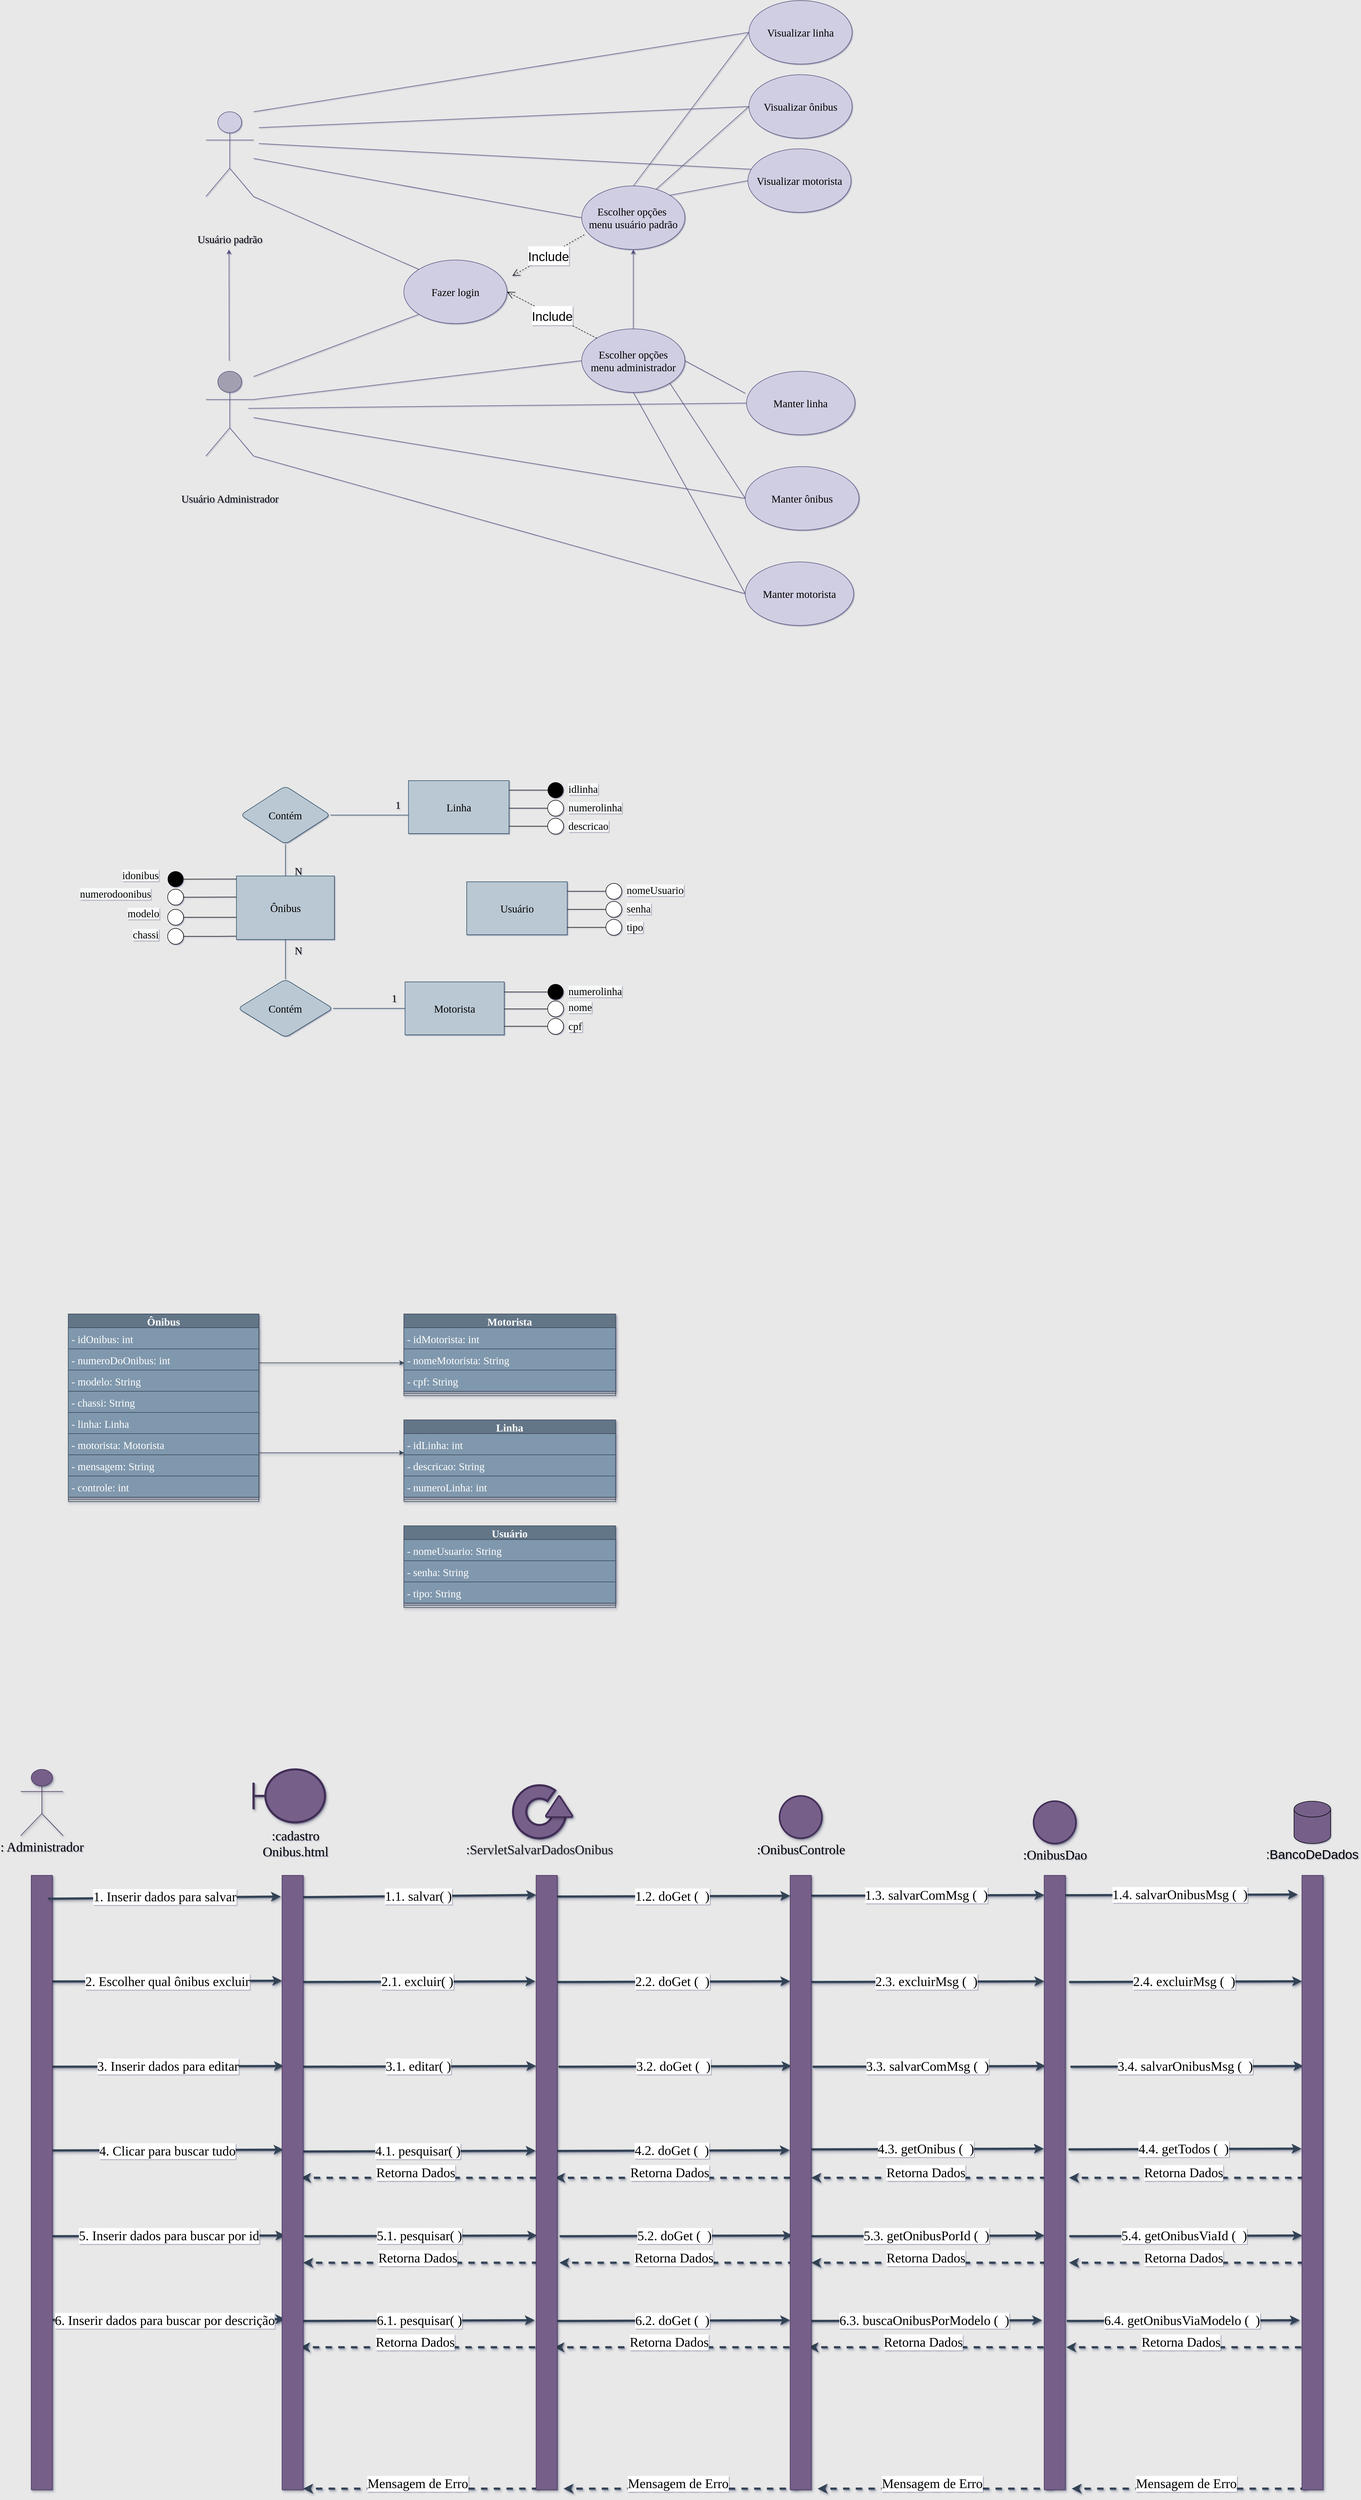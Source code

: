 <mxfile version="13.11.0" type="device"><diagram id="0r0vHbZib1SeLEXJKPyM" name="Page-1"><mxGraphModel dx="4295" dy="2470" grid="1" gridSize="10" guides="1" tooltips="1" connect="1" arrows="1" fold="1" page="1" pageScale="1" pageWidth="850" pageHeight="1100" background="#E8E8E8" math="0" shadow="1"><root><mxCell id="0"/><mxCell id="1" parent="0"/><mxCell id="P4o0XHSo5DPOTXoYUAlL-36" value="" style="endArrow=classic;html=1;shadow=1;strokeColor=#314354;strokeWidth=4;fontFamily=Ubuntu;fontSize=25;fontColor=#000000;exitX=1.063;exitY=0.002;exitDx=0;exitDy=0;exitPerimeter=0;entryX=0.063;entryY=0;entryDx=0;entryDy=0;entryPerimeter=0;fillColor=#647687;" parent="1" edge="1"><mxGeometry width="50" height="50" relative="1" as="geometry"><mxPoint x="-886.12" y="2700.36" as="sourcePoint"/><mxPoint x="-446.12" y="2699" as="targetPoint"/></mxGeometry></mxCell><mxCell id="P4o0XHSo5DPOTXoYUAlL-38" value="" style="endArrow=classic;html=1;shadow=1;strokeColor=#314354;strokeWidth=4;fontFamily=Ubuntu;fontSize=25;fontColor=#000000;exitX=1.063;exitY=0.002;exitDx=0;exitDy=0;exitPerimeter=0;entryX=0.063;entryY=0;entryDx=0;entryDy=0;entryPerimeter=0;fillColor=#647687;" parent="1" edge="1"><mxGeometry width="50" height="50" relative="1" as="geometry"><mxPoint x="-882.81" y="2861.36" as="sourcePoint"/><mxPoint x="-442.81" y="2860" as="targetPoint"/></mxGeometry></mxCell><mxCell id="P4o0XHSo5DPOTXoYUAlL-39" value="" style="endArrow=classic;html=1;shadow=1;strokeColor=#314354;strokeWidth=4;fontFamily=Ubuntu;fontSize=25;fontColor=#000000;exitX=1.063;exitY=0.002;exitDx=0;exitDy=0;exitPerimeter=0;entryX=0.063;entryY=0;entryDx=0;entryDy=0;entryPerimeter=0;fillColor=#647687;" parent="1" edge="1"><mxGeometry width="50" height="50" relative="1" as="geometry"><mxPoint x="-883.54" y="3019.36" as="sourcePoint"/><mxPoint x="-443.54" y="3018" as="targetPoint"/></mxGeometry></mxCell><mxCell id="P4o0XHSo5DPOTXoYUAlL-40" value="" style="endArrow=classic;html=1;shadow=1;strokeColor=#314354;strokeWidth=4;fontFamily=Ubuntu;fontSize=25;fontColor=#000000;exitX=1.063;exitY=0.002;exitDx=0;exitDy=0;exitPerimeter=0;entryX=0.063;entryY=0;entryDx=0;entryDy=0;entryPerimeter=0;fillColor=#647687;" parent="1" edge="1"><mxGeometry width="50" height="50" relative="1" as="geometry"><mxPoint x="-880.0" y="3181.36" as="sourcePoint"/><mxPoint x="-440.0" y="3180" as="targetPoint"/></mxGeometry></mxCell><mxCell id="P4o0XHSo5DPOTXoYUAlL-41" value="" style="endArrow=classic;html=1;shadow=1;strokeColor=#314354;strokeWidth=4;fontFamily=Ubuntu;fontSize=25;fontColor=#000000;exitX=1.063;exitY=0.002;exitDx=0;exitDy=0;exitPerimeter=0;entryX=0.063;entryY=0;entryDx=0;entryDy=0;entryPerimeter=0;fillColor=#647687;" parent="1" edge="1"><mxGeometry width="50" height="50" relative="1" as="geometry"><mxPoint x="-880.0" y="3339.36" as="sourcePoint"/><mxPoint x="-440.0" y="3338" as="targetPoint"/></mxGeometry></mxCell><mxCell id="EUAcjwE8Xg2AIwuBWxsA-1" value="Usuário Administrador" style="shape=umlActor;verticalLabelPosition=bottom;verticalAlign=middle;html=1;outlineConnect=0;fontSize=20;strokeColor=#56517e;fillColor=#A2A0B0;fontFamily=Ubuntu;" parent="1" vertex="1"><mxGeometry x="-590" y="-340" width="90" height="160" as="geometry"/></mxCell><mxCell id="utw0tvUPM9FnBnMX7zKg-1" value="Manter linha" style="ellipse;whiteSpace=wrap;html=1;fontSize=20;fillColor=#d0cee2;strokeColor=#56517e;fontFamily=Ubuntu;verticalAlign=middle;" parent="1" vertex="1"><mxGeometry x="431.38" y="-340" width="205" height="120" as="geometry"/></mxCell><mxCell id="utw0tvUPM9FnBnMX7zKg-3" value="Manter motorista" style="ellipse;whiteSpace=wrap;html=1;fontSize=20;fillColor=#d0cee2;strokeColor=#56517e;fontFamily=Ubuntu;verticalAlign=middle;" parent="1" vertex="1"><mxGeometry x="429" y="20" width="205" height="120" as="geometry"/></mxCell><mxCell id="utw0tvUPM9FnBnMX7zKg-4" value="Manter ônibus" style="ellipse;whiteSpace=wrap;html=1;fontSize=20;fillColor=#d0cee2;strokeColor=#56517e;fontFamily=Ubuntu;verticalAlign=middle;" parent="1" vertex="1"><mxGeometry x="429" y="-160" width="215" height="120" as="geometry"/></mxCell><mxCell id="vlXLVwTmV9V4wJ7c8ATL-33" value="Usuário padrão" style="shape=umlActor;verticalLabelPosition=bottom;verticalAlign=middle;html=1;outlineConnect=0;fontSize=20;fillColor=#d0cee2;strokeColor=#56517e;fontFamily=Ubuntu;" parent="1" vertex="1"><mxGeometry x="-590" y="-830" width="90" height="160" as="geometry"/></mxCell><mxCell id="vlXLVwTmV9V4wJ7c8ATL-34" value="Visualizar linha" style="ellipse;whiteSpace=wrap;html=1;fontSize=20;fillColor=#d0cee2;strokeColor=#56517e;fontFamily=Ubuntu;verticalAlign=middle;" parent="1" vertex="1"><mxGeometry x="436" y="-1040" width="195" height="120" as="geometry"/></mxCell><mxCell id="vlXLVwTmV9V4wJ7c8ATL-35" value="Visualizar ônibus" style="ellipse;whiteSpace=wrap;html=1;fontSize=20;fillColor=#d0cee2;strokeColor=#56517e;fontFamily=Ubuntu;verticalAlign=middle;" parent="1" vertex="1"><mxGeometry x="436" y="-900" width="195" height="120" as="geometry"/></mxCell><mxCell id="vlXLVwTmV9V4wJ7c8ATL-36" value="Visualizar motorista" style="ellipse;whiteSpace=wrap;html=1;fontSize=20;fillColor=#d0cee2;strokeColor=#56517e;fontFamily=Ubuntu;verticalAlign=middle;" parent="1" vertex="1"><mxGeometry x="434" y="-760" width="195" height="120" as="geometry"/></mxCell><mxCell id="vlXLVwTmV9V4wJ7c8ATL-44" value="" style="endArrow=none;html=1;fontSize=20;fillColor=#d0cee2;strokeColor=#56517e;fontFamily=Ubuntu;verticalAlign=middle;entryX=0;entryY=0.5;entryDx=0;entryDy=0;" parent="1" target="utw0tvUPM9FnBnMX7zKg-1" edge="1"><mxGeometry width="50" height="50" relative="1" as="geometry"><mxPoint x="-510" y="-270" as="sourcePoint"/><mxPoint x="-210" y="70" as="targetPoint"/><Array as="points"/></mxGeometry></mxCell><mxCell id="vlXLVwTmV9V4wJ7c8ATL-53" value="Contém" style="rhombus;whiteSpace=wrap;html=1;rounded=1;fontSize=20;fillColor=#bac8d3;strokeColor=#23445d;fontFamily=Ubuntu;verticalAlign=middle;" parent="1" vertex="1"><mxGeometry x="-529.75" y="808" width="180" height="110" as="geometry"/></mxCell><mxCell id="vlXLVwTmV9V4wJ7c8ATL-54" value="Contém" style="rhombus;whiteSpace=wrap;html=1;rounded=1;fontSize=20;fillColor=#bac8d3;strokeColor=#23445d;fontFamily=Ubuntu;verticalAlign=middle;" parent="1" vertex="1"><mxGeometry x="-524.75" y="443" width="170" height="110" as="geometry"/></mxCell><mxCell id="vlXLVwTmV9V4wJ7c8ATL-55" value="" style="endArrow=none;html=1;fontSize=20;entryX=0;entryY=0.5;entryDx=0;entryDy=0;exitX=1;exitY=0.5;exitDx=0;exitDy=0;fillColor=#bac8d3;strokeColor=#23445d;fontFamily=Ubuntu;verticalAlign=middle;" parent="1" source="vlXLVwTmV9V4wJ7c8ATL-53" target="Tp44TEl868slb9FIknQo-29" edge="1"><mxGeometry width="50" height="50" relative="1" as="geometry"><mxPoint x="-279.75" y="863" as="sourcePoint"/><mxPoint x="-219.75" y="848" as="targetPoint"/></mxGeometry></mxCell><mxCell id="vlXLVwTmV9V4wJ7c8ATL-56" value="" style="endArrow=none;html=1;fontSize=20;entryX=0.5;entryY=0;entryDx=0;entryDy=0;exitX=0.5;exitY=1;exitDx=0;exitDy=0;startArrow=none;startFill=0;fillColor=#bac8d3;strokeColor=#23445d;fontFamily=Ubuntu;verticalAlign=middle;" parent="1" source="Tp44TEl868slb9FIknQo-2" target="vlXLVwTmV9V4wJ7c8ATL-53" edge="1"><mxGeometry width="50" height="50" relative="1" as="geometry"><mxPoint x="-437.25" y="843" as="sourcePoint"/><mxPoint x="-132.25" y="1008" as="targetPoint"/></mxGeometry></mxCell><mxCell id="vlXLVwTmV9V4wJ7c8ATL-57" value="" style="endArrow=none;html=1;fontSize=20;entryX=1;entryY=0.5;entryDx=0;entryDy=0;exitX=-0.026;exitY=0.412;exitDx=0;exitDy=0;startArrow=none;startFill=0;exitPerimeter=0;fillColor=#bac8d3;strokeColor=#23445d;fontFamily=Ubuntu;verticalAlign=middle;" parent="1" target="vlXLVwTmV9V4wJ7c8ATL-54" edge="1"><mxGeometry width="50" height="50" relative="1" as="geometry"><mxPoint x="-148.23" y="498.04" as="sourcePoint"/><mxPoint x="-212.25" y="553" as="targetPoint"/></mxGeometry></mxCell><mxCell id="vlXLVwTmV9V4wJ7c8ATL-58" value="" style="endArrow=none;html=1;fontSize=20;entryX=0.5;entryY=0;entryDx=0;entryDy=0;exitX=0.5;exitY=1;exitDx=0;exitDy=0;fillColor=#bac8d3;strokeColor=#23445d;fontFamily=Ubuntu;verticalAlign=middle;" parent="1" source="vlXLVwTmV9V4wJ7c8ATL-54" target="Tp44TEl868slb9FIknQo-2" edge="1"><mxGeometry width="50" height="50" relative="1" as="geometry"><mxPoint x="-327.25" y="1008" as="sourcePoint"/><mxPoint x="-437.25" y="603" as="targetPoint"/></mxGeometry></mxCell><mxCell id="Tp44TEl868slb9FIknQo-16" value="&lt;span style=&quot;font-size: 20px;&quot;&gt;Linha&lt;/span&gt;" style="rounded=0;whiteSpace=wrap;html=1;fontSize=20;fillColor=#bac8d3;strokeColor=#23445d;fontFamily=Ubuntu;verticalAlign=middle;" parent="1" vertex="1"><mxGeometry x="-207.25" y="433" width="190" height="100" as="geometry"/></mxCell><mxCell id="Tp44TEl868slb9FIknQo-29" value="&lt;span style=&quot;font-size: 20px;&quot;&gt;Motorista&lt;/span&gt;" style="rounded=0;whiteSpace=wrap;html=1;fontSize=20;fillColor=#bac8d3;strokeColor=#23445d;fontFamily=Ubuntu;verticalAlign=middle;" parent="1" vertex="1"><mxGeometry x="-213.75" y="813" width="187.5" height="100" as="geometry"/></mxCell><mxCell id="Tp44TEl868slb9FIknQo-102" value="" style="endArrow=classic;html=1;fontFamily=Ubuntu;fontSize=20;fontColor=#A680B8;entryX=0.001;entryY=0.654;entryDx=0;entryDy=0;startArrow=none;startFill=0;fillColor=#647687;strokeColor=#314354;shadow=1;spacingBottom=0;strokeWidth=1;endFill=1;exitX=1;exitY=0.654;exitDx=0;exitDy=0;entryPerimeter=0;exitPerimeter=0;" parent="1" source="Tp44TEl868slb9FIknQo-55" target="Tp44TEl868slb9FIknQo-49" edge="1"><mxGeometry width="50" height="50" relative="1" as="geometry"><mxPoint x="-486" y="1562" as="sourcePoint"/><mxPoint x="-315" y="1166" as="targetPoint"/><Array as="points"/></mxGeometry></mxCell><mxCell id="Tp44TEl868slb9FIknQo-105" value="N" style="text;html=1;strokeColor=none;fillColor=none;align=center;verticalAlign=middle;whiteSpace=wrap;rounded=0;shadow=1;fontFamily=Ubuntu;fontSize=20;fontColor=#000000;" parent="1" vertex="1"><mxGeometry x="-434.75" y="593" width="40" height="20" as="geometry"/></mxCell><mxCell id="Tp44TEl868slb9FIknQo-106" value="1" style="text;html=1;strokeColor=none;fillColor=none;align=center;verticalAlign=middle;whiteSpace=wrap;rounded=0;shadow=1;fontFamily=Ubuntu;fontSize=20;fontColor=#000000;" parent="1" vertex="1"><mxGeometry x="-247.25" y="468" width="40" height="20" as="geometry"/></mxCell><mxCell id="Tp44TEl868slb9FIknQo-107" value="1" style="text;html=1;strokeColor=none;fillColor=none;align=center;verticalAlign=middle;whiteSpace=wrap;rounded=0;shadow=1;fontFamily=Ubuntu;fontSize=20;fontColor=#000000;" parent="1" vertex="1"><mxGeometry x="-253.75" y="833" width="40" height="20" as="geometry"/></mxCell><mxCell id="Tp44TEl868slb9FIknQo-108" value="N" style="text;html=1;strokeColor=none;fillColor=none;align=center;verticalAlign=middle;whiteSpace=wrap;rounded=0;shadow=1;fontFamily=Ubuntu;fontSize=20;fontColor=#000000;" parent="1" vertex="1"><mxGeometry x="-434.75" y="743" width="40" height="20" as="geometry"/></mxCell><mxCell id="Tp44TEl868slb9FIknQo-133" value="" style="endArrow=classic;html=1;shadow=1;strokeColor=#314354;strokeWidth=4;fontFamily=Ubuntu;fontSize=25;fontColor=#000000;exitX=1.063;exitY=0.002;exitDx=0;exitDy=0;exitPerimeter=0;entryX=0.063;entryY=0;entryDx=0;entryDy=0;entryPerimeter=0;fillColor=#647687;" parent="1" edge="1"><mxGeometry width="50" height="50" relative="1" as="geometry"><mxPoint x="-406.12" y="2541.14" as="sourcePoint"/><mxPoint x="33.88" y="2537" as="targetPoint"/></mxGeometry></mxCell><mxCell id="Tp44TEl868slb9FIknQo-138" value="1.1. salvar( )" style="edgeLabel;html=1;align=center;verticalAlign=middle;resizable=0;points=[];fontSize=25;fontFamily=Ubuntu;fontColor=#000000;" parent="Tp44TEl868slb9FIknQo-133" vertex="1" connectable="0"><mxGeometry x="-0.472" y="4" relative="1" as="geometry"><mxPoint x="100.83" y="3" as="offset"/></mxGeometry></mxCell><mxCell id="Tp44TEl868slb9FIknQo-134" value="&lt;font color=&quot;#000000&quot;&gt;&lt;br&gt;&lt;br&gt;&lt;br&gt;&lt;br&gt;&lt;br&gt;&lt;br&gt;:cadastro&lt;br&gt;Onibus.html&lt;/font&gt;" style="shape=umlBoundary;whiteSpace=wrap;html=1;shadow=1;strokeColor=#432D57;strokeWidth=4;fillColor=#76608a;fontFamily=Ubuntu;fontSize=25;fontColor=#ffffff;" parent="1" vertex="1"><mxGeometry x="-500" y="2300" width="135" height="100" as="geometry"/></mxCell><mxCell id="Tp44TEl868slb9FIknQo-135" value="" style="endArrow=classic;html=1;shadow=1;strokeColor=#314354;strokeWidth=4;fontFamily=Ubuntu;fontSize=25;fontColor=#000000;exitX=-0.05;exitY=1;exitDx=0;exitDy=0;exitPerimeter=0;entryX=0.85;entryY=1;entryDx=0;entryDy=0;entryPerimeter=0;fillColor=#647687;dashed=1;" parent="1" edge="1"><mxGeometry width="50" height="50" relative="1" as="geometry"><mxPoint x="37.88" y="3658" as="sourcePoint"/><mxPoint x="-406.12" y="3658" as="targetPoint"/></mxGeometry></mxCell><mxCell id="Tp44TEl868slb9FIknQo-136" value="&lt;font style=&quot;font-size: 25px;&quot;&gt;Mensagem de Erro&lt;/font&gt;" style="edgeLabel;html=1;align=center;verticalAlign=middle;resizable=0;points=[];fontSize=25;fontFamily=Ubuntu;fontColor=#000000;" parent="Tp44TEl868slb9FIknQo-135" vertex="1" connectable="0"><mxGeometry x="0.252" y="-8" relative="1" as="geometry"><mxPoint x="50.33" y="-2" as="offset"/></mxGeometry></mxCell><mxCell id="Tp44TEl868slb9FIknQo-139" value="" style="endArrow=classic;html=1;shadow=1;strokeColor=#314354;strokeWidth=4;fontFamily=Ubuntu;fontSize=25;fontColor=#000000;exitX=1.063;exitY=0.002;exitDx=0;exitDy=0;exitPerimeter=0;entryX=0.063;entryY=0;entryDx=0;entryDy=0;entryPerimeter=0;fillColor=#647687;" parent="1" edge="1"><mxGeometry width="50" height="50" relative="1" as="geometry"><mxPoint x="73.88" y="2540.0" as="sourcePoint"/><mxPoint x="513.88" y="2538.64" as="targetPoint"/></mxGeometry></mxCell><mxCell id="Tp44TEl868slb9FIknQo-140" value="1.2. doGet (&amp;nbsp; )" style="edgeLabel;html=1;align=center;verticalAlign=middle;resizable=0;points=[];fontSize=25;fontFamily=Ubuntu;fontColor=#000000;" parent="Tp44TEl868slb9FIknQo-139" vertex="1" connectable="0"><mxGeometry x="-0.472" y="4" relative="1" as="geometry"><mxPoint x="100.83" y="3" as="offset"/></mxGeometry></mxCell><mxCell id="Tp44TEl868slb9FIknQo-141" value="" style="endArrow=classic;html=1;shadow=1;strokeColor=#314354;strokeWidth=4;fontFamily=Ubuntu;fontSize=25;fontColor=#000000;exitX=-0.05;exitY=1;exitDx=0;exitDy=0;exitPerimeter=0;entryX=0.85;entryY=1;entryDx=0;entryDy=0;entryPerimeter=0;fillColor=#647687;dashed=1;" parent="1" edge="1"><mxGeometry width="50" height="50" relative="1" as="geometry"><mxPoint x="529.88" y="3658" as="sourcePoint"/><mxPoint x="85.88" y="3658" as="targetPoint"/></mxGeometry></mxCell><mxCell id="Tp44TEl868slb9FIknQo-142" value="&lt;font style=&quot;font-size: 25px;&quot;&gt;Mensagem de Erro&lt;/font&gt;" style="edgeLabel;html=1;align=center;verticalAlign=middle;resizable=0;points=[];fontSize=25;fontFamily=Ubuntu;fontColor=#000000;" parent="Tp44TEl868slb9FIknQo-141" vertex="1" connectable="0"><mxGeometry x="0.252" y="-8" relative="1" as="geometry"><mxPoint x="50.33" y="-2" as="offset"/></mxGeometry></mxCell><mxCell id="Tp44TEl868slb9FIknQo-146" value="" style="endArrow=classic;html=1;shadow=1;strokeColor=#314354;strokeWidth=4;fontFamily=Ubuntu;fontSize=25;fontColor=#000000;exitX=1.063;exitY=0.002;exitDx=0;exitDy=0;exitPerimeter=0;entryX=0.063;entryY=0;entryDx=0;entryDy=0;entryPerimeter=0;fillColor=#647687;" parent="1" edge="1"><mxGeometry width="50" height="50" relative="1" as="geometry"><mxPoint x="553.88" y="2538.5" as="sourcePoint"/><mxPoint x="993.88" y="2537.14" as="targetPoint"/></mxGeometry></mxCell><mxCell id="Tp44TEl868slb9FIknQo-147" value="1.3. salvarComMsg (&amp;nbsp; )" style="edgeLabel;html=1;align=center;verticalAlign=middle;resizable=0;points=[];fontSize=25;fontFamily=Ubuntu;fontColor=#000000;" parent="Tp44TEl868slb9FIknQo-146" vertex="1" connectable="0"><mxGeometry x="-0.472" y="4" relative="1" as="geometry"><mxPoint x="100.83" y="3" as="offset"/></mxGeometry></mxCell><mxCell id="Tp44TEl868slb9FIknQo-149" value="&lt;font color=&quot;#1a1a1a&quot;&gt;:ServletSalvarDadosOnibus&lt;/font&gt;" style="verticalLabelPosition=bottom;verticalAlign=top;html=1;shape=mxgraph.basic.partConcEllipse;startAngle=0.25;endAngle=0.1;arcWidth=0.5;shadow=1;strokeColor=#432D57;strokeWidth=4;fillColor=#76608a;fontFamily=Ubuntu;fontSize=25;fontColor=#ffffff;" parent="1" vertex="1"><mxGeometry x="-9.62" y="2330" width="100" height="100" as="geometry"/></mxCell><mxCell id="Tp44TEl868slb9FIknQo-150" value="" style="strokeWidth=3;html=1;shape=mxgraph.flowchart.extract_or_measurement;whiteSpace=wrap;shadow=1;fillColor=#76608a;fontFamily=Ubuntu;fontSize=25;fontColor=#ffffff;strokeColor=#432D57;" parent="1" vertex="1"><mxGeometry x="52.38" y="2350" width="50" height="40" as="geometry"/></mxCell><mxCell id="Tp44TEl868slb9FIknQo-152" value="&lt;font color=&quot;#000000&quot;&gt;:OnibusControle&lt;/font&gt;" style="verticalLabelPosition=bottom;verticalAlign=top;html=1;shape=mxgraph.flowchart.on-page_reference;shadow=1;strokeColor=#432D57;strokeWidth=3;fillColor=#76608a;fontFamily=Ubuntu;fontSize=25;fontColor=#ffffff;" parent="1" vertex="1"><mxGeometry x="493.88" y="2350" width="80" height="80" as="geometry"/></mxCell><mxCell id="Tp44TEl868slb9FIknQo-154" value="" style="endArrow=classic;html=1;shadow=1;strokeColor=#314354;strokeWidth=4;fontFamily=Ubuntu;fontSize=25;fontColor=#000000;exitX=-0.05;exitY=1;exitDx=0;exitDy=0;exitPerimeter=0;entryX=0.85;entryY=1;entryDx=0;entryDy=0;entryPerimeter=0;fillColor=#647687;dashed=1;" parent="1" edge="1"><mxGeometry width="50" height="50" relative="1" as="geometry"><mxPoint x="1009.88" y="3658" as="sourcePoint"/><mxPoint x="565.88" y="3658" as="targetPoint"/></mxGeometry></mxCell><mxCell id="Tp44TEl868slb9FIknQo-155" value="&lt;font style=&quot;font-size: 25px;&quot;&gt;Mensagem de Erro&lt;/font&gt;" style="edgeLabel;html=1;align=center;verticalAlign=middle;resizable=0;points=[];fontSize=25;fontFamily=Ubuntu;fontColor=#000000;" parent="Tp44TEl868slb9FIknQo-154" vertex="1" connectable="0"><mxGeometry x="0.252" y="-8" relative="1" as="geometry"><mxPoint x="50.33" y="-2" as="offset"/></mxGeometry></mxCell><mxCell id="Tp44TEl868slb9FIknQo-156" value="" style="endArrow=classic;html=1;shadow=1;strokeColor=#314354;strokeWidth=4;fontFamily=Ubuntu;fontSize=25;fontColor=#000000;exitX=1.063;exitY=0.002;exitDx=0;exitDy=0;exitPerimeter=0;entryX=0.063;entryY=0;entryDx=0;entryDy=0;entryPerimeter=0;fillColor=#647687;" parent="1" edge="1"><mxGeometry width="50" height="50" relative="1" as="geometry"><mxPoint x="-407.62" y="2701.36" as="sourcePoint"/><mxPoint x="32.38" y="2700" as="targetPoint"/></mxGeometry></mxCell><mxCell id="Tp44TEl868slb9FIknQo-157" value="2.1. excluir( )" style="edgeLabel;html=1;align=center;verticalAlign=middle;resizable=0;points=[];fontSize=25;fontFamily=Ubuntu;fontColor=#000000;" parent="Tp44TEl868slb9FIknQo-156" vertex="1" connectable="0"><mxGeometry x="-0.472" y="4" relative="1" as="geometry"><mxPoint x="100.83" y="3" as="offset"/></mxGeometry></mxCell><mxCell id="Tp44TEl868slb9FIknQo-158" value="" style="endArrow=classic;html=1;shadow=1;strokeColor=#314354;strokeWidth=4;fontFamily=Ubuntu;fontSize=25;fontColor=#000000;exitX=1.063;exitY=0.002;exitDx=0;exitDy=0;exitPerimeter=0;entryX=0.063;entryY=0;entryDx=0;entryDy=0;entryPerimeter=0;fillColor=#647687;" parent="1" edge="1"><mxGeometry width="50" height="50" relative="1" as="geometry"><mxPoint x="73.88" y="2701.36" as="sourcePoint"/><mxPoint x="513.88" y="2700" as="targetPoint"/></mxGeometry></mxCell><mxCell id="Tp44TEl868slb9FIknQo-159" value="2.2. doGet (&amp;nbsp; )" style="edgeLabel;html=1;align=center;verticalAlign=middle;resizable=0;points=[];fontSize=25;fontFamily=Ubuntu;fontColor=#000000;" parent="Tp44TEl868slb9FIknQo-158" vertex="1" connectable="0"><mxGeometry x="-0.472" y="4" relative="1" as="geometry"><mxPoint x="100.83" y="3" as="offset"/></mxGeometry></mxCell><mxCell id="Tp44TEl868slb9FIknQo-160" value="" style="endArrow=classic;html=1;shadow=1;strokeColor=#314354;strokeWidth=4;fontFamily=Ubuntu;fontSize=25;fontColor=#000000;exitX=1.063;exitY=0.002;exitDx=0;exitDy=0;exitPerimeter=0;entryX=0.063;entryY=0;entryDx=0;entryDy=0;entryPerimeter=0;fillColor=#647687;" parent="1" edge="1"><mxGeometry width="50" height="50" relative="1" as="geometry"><mxPoint x="553.88" y="2701.36" as="sourcePoint"/><mxPoint x="993.88" y="2700" as="targetPoint"/></mxGeometry></mxCell><mxCell id="Tp44TEl868slb9FIknQo-161" value="2.3. excluirMsg (&amp;nbsp; )" style="edgeLabel;html=1;align=center;verticalAlign=middle;resizable=0;points=[];fontSize=25;fontFamily=Ubuntu;fontColor=#000000;" parent="Tp44TEl868slb9FIknQo-160" vertex="1" connectable="0"><mxGeometry x="-0.472" y="4" relative="1" as="geometry"><mxPoint x="100.83" y="3" as="offset"/></mxGeometry></mxCell><mxCell id="Tp44TEl868slb9FIknQo-162" value="" style="endArrow=classic;html=1;shadow=1;strokeColor=#314354;strokeWidth=4;fontFamily=Ubuntu;fontSize=25;fontColor=#000000;exitX=1.063;exitY=0.002;exitDx=0;exitDy=0;exitPerimeter=0;entryX=0.063;entryY=0;entryDx=0;entryDy=0;entryPerimeter=0;fillColor=#647687;" parent="1" edge="1"><mxGeometry width="50" height="50" relative="1" as="geometry"><mxPoint x="-406.12" y="2861.36" as="sourcePoint"/><mxPoint x="33.88" y="2860" as="targetPoint"/></mxGeometry></mxCell><mxCell id="Tp44TEl868slb9FIknQo-163" value="3.1. editar( )" style="edgeLabel;html=1;align=center;verticalAlign=middle;resizable=0;points=[];fontSize=25;fontFamily=Ubuntu;fontColor=#000000;" parent="Tp44TEl868slb9FIknQo-162" vertex="1" connectable="0"><mxGeometry x="-0.472" y="4" relative="1" as="geometry"><mxPoint x="100.83" y="3" as="offset"/></mxGeometry></mxCell><mxCell id="Tp44TEl868slb9FIknQo-164" value="" style="endArrow=classic;html=1;shadow=1;strokeColor=#314354;strokeWidth=4;fontFamily=Ubuntu;fontSize=25;fontColor=#000000;exitX=1.063;exitY=0.002;exitDx=0;exitDy=0;exitPerimeter=0;entryX=0.063;entryY=0;entryDx=0;entryDy=0;entryPerimeter=0;fillColor=#647687;" parent="1" edge="1"><mxGeometry width="50" height="50" relative="1" as="geometry"><mxPoint x="76.38" y="2861.36" as="sourcePoint"/><mxPoint x="516.38" y="2860" as="targetPoint"/></mxGeometry></mxCell><mxCell id="Tp44TEl868slb9FIknQo-165" value="3.2. doGet (&amp;nbsp; )" style="edgeLabel;html=1;align=center;verticalAlign=middle;resizable=0;points=[];fontSize=25;fontFamily=Ubuntu;fontColor=#000000;" parent="Tp44TEl868slb9FIknQo-164" vertex="1" connectable="0"><mxGeometry x="-0.472" y="4" relative="1" as="geometry"><mxPoint x="100.83" y="3" as="offset"/></mxGeometry></mxCell><mxCell id="Tp44TEl868slb9FIknQo-166" value="" style="endArrow=classic;html=1;shadow=1;strokeColor=#314354;strokeWidth=4;fontFamily=Ubuntu;fontSize=25;fontColor=#000000;exitX=1.063;exitY=0.002;exitDx=0;exitDy=0;exitPerimeter=0;entryX=0.063;entryY=0;entryDx=0;entryDy=0;entryPerimeter=0;fillColor=#647687;" parent="1" edge="1"><mxGeometry width="50" height="50" relative="1" as="geometry"><mxPoint x="556.38" y="2861.36" as="sourcePoint"/><mxPoint x="996.38" y="2860" as="targetPoint"/></mxGeometry></mxCell><mxCell id="Tp44TEl868slb9FIknQo-167" value="3.3. salvarComMsg (&amp;nbsp; )" style="edgeLabel;html=1;align=center;verticalAlign=middle;resizable=0;points=[];fontSize=25;fontFamily=Ubuntu;fontColor=#000000;" parent="Tp44TEl868slb9FIknQo-166" vertex="1" connectable="0"><mxGeometry x="-0.472" y="4" relative="1" as="geometry"><mxPoint x="100.83" y="3" as="offset"/></mxGeometry></mxCell><mxCell id="Tp44TEl868slb9FIknQo-168" value="" style="endArrow=classic;html=1;shadow=1;strokeColor=#314354;strokeWidth=4;fontFamily=Ubuntu;fontSize=25;fontColor=#000000;exitX=1.063;exitY=0.002;exitDx=0;exitDy=0;exitPerimeter=0;entryX=0.063;entryY=0;entryDx=0;entryDy=0;entryPerimeter=0;fillColor=#647687;" parent="1" edge="1"><mxGeometry width="50" height="50" relative="1" as="geometry"><mxPoint x="-407.12" y="3021.36" as="sourcePoint"/><mxPoint x="32.88" y="3020" as="targetPoint"/></mxGeometry></mxCell><mxCell id="Tp44TEl868slb9FIknQo-169" value="4.1. pesquisar( )" style="edgeLabel;html=1;align=center;verticalAlign=middle;resizable=0;points=[];fontSize=25;fontFamily=Ubuntu;fontColor=#000000;" parent="Tp44TEl868slb9FIknQo-168" vertex="1" connectable="0"><mxGeometry x="-0.472" y="4" relative="1" as="geometry"><mxPoint x="100.83" y="3" as="offset"/></mxGeometry></mxCell><mxCell id="Tp44TEl868slb9FIknQo-170" value="" style="endArrow=classic;html=1;shadow=1;strokeColor=#314354;strokeWidth=4;fontFamily=Ubuntu;fontSize=25;fontColor=#000000;exitX=1.063;exitY=0.002;exitDx=0;exitDy=0;exitPerimeter=0;entryX=0.063;entryY=0;entryDx=0;entryDy=0;entryPerimeter=0;fillColor=#647687;" parent="1" edge="1"><mxGeometry width="50" height="50" relative="1" as="geometry"><mxPoint x="72.88" y="3020.36" as="sourcePoint"/><mxPoint x="512.88" y="3019" as="targetPoint"/></mxGeometry></mxCell><mxCell id="Tp44TEl868slb9FIknQo-171" value="4.2. doGet (&amp;nbsp; )" style="edgeLabel;html=1;align=center;verticalAlign=middle;resizable=0;points=[];fontSize=25;fontFamily=Ubuntu;fontColor=#000000;" parent="Tp44TEl868slb9FIknQo-170" vertex="1" connectable="0"><mxGeometry x="-0.472" y="4" relative="1" as="geometry"><mxPoint x="100.83" y="3" as="offset"/></mxGeometry></mxCell><mxCell id="Tp44TEl868slb9FIknQo-172" value="" style="endArrow=classic;html=1;shadow=1;strokeColor=#314354;strokeWidth=4;fontFamily=Ubuntu;fontSize=25;fontColor=#000000;exitX=1.063;exitY=0.002;exitDx=0;exitDy=0;exitPerimeter=0;entryX=0.063;entryY=0;entryDx=0;entryDy=0;entryPerimeter=0;fillColor=#647687;" parent="1" edge="1"><mxGeometry width="50" height="50" relative="1" as="geometry"><mxPoint x="552.88" y="3017.36" as="sourcePoint"/><mxPoint x="992.88" y="3016" as="targetPoint"/></mxGeometry></mxCell><mxCell id="Tp44TEl868slb9FIknQo-173" value="4.3. getOnibus (&amp;nbsp; )" style="edgeLabel;html=1;align=center;verticalAlign=middle;resizable=0;points=[];fontSize=25;fontFamily=Ubuntu;fontColor=#000000;" parent="Tp44TEl868slb9FIknQo-172" vertex="1" connectable="0"><mxGeometry x="-0.472" y="4" relative="1" as="geometry"><mxPoint x="100.83" y="3" as="offset"/></mxGeometry></mxCell><mxCell id="Tp44TEl868slb9FIknQo-174" value="" style="endArrow=classic;html=1;shadow=1;strokeColor=#314354;strokeWidth=4;fontFamily=Ubuntu;fontSize=25;fontColor=#000000;exitX=-0.05;exitY=1;exitDx=0;exitDy=0;exitPerimeter=0;entryX=0.85;entryY=1;entryDx=0;entryDy=0;entryPerimeter=0;fillColor=#647687;dashed=1;" parent="1" edge="1"><mxGeometry width="50" height="50" relative="1" as="geometry"><mxPoint x="997.88" y="3071" as="sourcePoint"/><mxPoint x="553.88" y="3071" as="targetPoint"/></mxGeometry></mxCell><mxCell id="Tp44TEl868slb9FIknQo-175" value="&lt;font style=&quot;font-size: 25px&quot;&gt;Retorna Dados&lt;/font&gt;" style="edgeLabel;html=1;align=center;verticalAlign=middle;resizable=0;points=[];fontSize=25;fontFamily=Ubuntu;fontColor=#000000;" parent="Tp44TEl868slb9FIknQo-174" vertex="1" connectable="0"><mxGeometry x="0.252" y="-8" relative="1" as="geometry"><mxPoint x="50.33" y="-2" as="offset"/></mxGeometry></mxCell><mxCell id="Tp44TEl868slb9FIknQo-176" value="" style="endArrow=classic;html=1;shadow=1;strokeColor=#314354;strokeWidth=4;fontFamily=Ubuntu;fontSize=25;fontColor=#000000;exitX=-0.05;exitY=1;exitDx=0;exitDy=0;exitPerimeter=0;entryX=0.85;entryY=1;entryDx=0;entryDy=0;entryPerimeter=0;fillColor=#647687;dashed=1;" parent="1" edge="1"><mxGeometry width="50" height="50" relative="1" as="geometry"><mxPoint x="513.88" y="3071" as="sourcePoint"/><mxPoint x="69.88" y="3071" as="targetPoint"/></mxGeometry></mxCell><mxCell id="Tp44TEl868slb9FIknQo-177" value="&lt;font style=&quot;font-size: 25px&quot;&gt;Retorna Dados&lt;/font&gt;" style="edgeLabel;html=1;align=center;verticalAlign=middle;resizable=0;points=[];fontSize=25;fontFamily=Ubuntu;fontColor=#000000;" parent="Tp44TEl868slb9FIknQo-176" vertex="1" connectable="0"><mxGeometry x="0.252" y="-8" relative="1" as="geometry"><mxPoint x="50.33" y="-2" as="offset"/></mxGeometry></mxCell><mxCell id="Tp44TEl868slb9FIknQo-178" value="" style="endArrow=classic;html=1;shadow=1;strokeColor=#314354;strokeWidth=4;fontFamily=Ubuntu;fontSize=25;fontColor=#000000;exitX=-0.05;exitY=1;exitDx=0;exitDy=0;exitPerimeter=0;entryX=0.85;entryY=1;entryDx=0;entryDy=0;entryPerimeter=0;fillColor=#647687;dashed=1;" parent="1" edge="1"><mxGeometry width="50" height="50" relative="1" as="geometry"><mxPoint x="33.88" y="3071" as="sourcePoint"/><mxPoint x="-410.12" y="3071" as="targetPoint"/></mxGeometry></mxCell><mxCell id="Tp44TEl868slb9FIknQo-179" value="&lt;font style=&quot;font-size: 25px&quot;&gt;Retorna Dados&lt;/font&gt;" style="edgeLabel;html=1;align=center;verticalAlign=middle;resizable=0;points=[];fontSize=25;fontFamily=Ubuntu;fontColor=#000000;" parent="Tp44TEl868slb9FIknQo-178" vertex="1" connectable="0"><mxGeometry x="0.252" y="-8" relative="1" as="geometry"><mxPoint x="50.33" y="-2" as="offset"/></mxGeometry></mxCell><mxCell id="Tp44TEl868slb9FIknQo-182" value="" style="endArrow=classic;html=1;shadow=1;strokeColor=#314354;strokeWidth=4;fontFamily=Ubuntu;fontSize=25;fontColor=#000000;exitX=1.063;exitY=0.002;exitDx=0;exitDy=0;exitPerimeter=0;entryX=0.063;entryY=0;entryDx=0;entryDy=0;entryPerimeter=0;fillColor=#647687;" parent="1" edge="1"><mxGeometry width="50" height="50" relative="1" as="geometry"><mxPoint x="-404.12" y="3181.36" as="sourcePoint"/><mxPoint x="35.88" y="3180" as="targetPoint"/></mxGeometry></mxCell><mxCell id="Tp44TEl868slb9FIknQo-183" value="5.1. pesquisar( )" style="edgeLabel;html=1;align=center;verticalAlign=middle;resizable=0;points=[];fontSize=25;fontFamily=Ubuntu;fontColor=#000000;" parent="Tp44TEl868slb9FIknQo-182" vertex="1" connectable="0"><mxGeometry x="-0.472" y="4" relative="1" as="geometry"><mxPoint x="100.83" y="3" as="offset"/></mxGeometry></mxCell><mxCell id="Tp44TEl868slb9FIknQo-184" value="" style="endArrow=classic;html=1;shadow=1;strokeColor=#314354;strokeWidth=4;fontFamily=Ubuntu;fontSize=25;fontColor=#000000;exitX=1.063;exitY=0.002;exitDx=0;exitDy=0;exitPerimeter=0;entryX=0.063;entryY=0;entryDx=0;entryDy=0;entryPerimeter=0;fillColor=#647687;" parent="1" edge="1"><mxGeometry width="50" height="50" relative="1" as="geometry"><mxPoint x="78.38" y="3181.36" as="sourcePoint"/><mxPoint x="518.38" y="3180" as="targetPoint"/></mxGeometry></mxCell><mxCell id="Tp44TEl868slb9FIknQo-185" value="5.2. doGet (&amp;nbsp; )" style="edgeLabel;html=1;align=center;verticalAlign=middle;resizable=0;points=[];fontSize=25;fontFamily=Ubuntu;fontColor=#000000;" parent="Tp44TEl868slb9FIknQo-184" vertex="1" connectable="0"><mxGeometry x="-0.472" y="4" relative="1" as="geometry"><mxPoint x="100.83" y="3" as="offset"/></mxGeometry></mxCell><mxCell id="Tp44TEl868slb9FIknQo-186" value="" style="endArrow=classic;html=1;shadow=1;strokeColor=#314354;strokeWidth=4;fontFamily=Ubuntu;fontSize=25;fontColor=#000000;exitX=1.063;exitY=0.002;exitDx=0;exitDy=0;exitPerimeter=0;entryX=0.063;entryY=0;entryDx=0;entryDy=0;entryPerimeter=0;fillColor=#647687;" parent="1" edge="1"><mxGeometry width="50" height="50" relative="1" as="geometry"><mxPoint x="554.38" y="3181.36" as="sourcePoint"/><mxPoint x="994.38" y="3180" as="targetPoint"/></mxGeometry></mxCell><mxCell id="Tp44TEl868slb9FIknQo-187" value="5.3. getOnibusPorId (&amp;nbsp; )" style="edgeLabel;html=1;align=center;verticalAlign=middle;resizable=0;points=[];fontSize=25;fontFamily=Ubuntu;fontColor=#000000;" parent="Tp44TEl868slb9FIknQo-186" vertex="1" connectable="0"><mxGeometry x="-0.472" y="4" relative="1" as="geometry"><mxPoint x="100.83" y="3" as="offset"/></mxGeometry></mxCell><mxCell id="Tp44TEl868slb9FIknQo-188" value="" style="endArrow=classic;html=1;shadow=1;strokeColor=#314354;strokeWidth=4;fontFamily=Ubuntu;fontSize=25;fontColor=#000000;exitX=-0.05;exitY=1;exitDx=0;exitDy=0;exitPerimeter=0;entryX=0.85;entryY=1;entryDx=0;entryDy=0;entryPerimeter=0;fillColor=#647687;dashed=1;" parent="1" edge="1"><mxGeometry width="50" height="50" relative="1" as="geometry"><mxPoint x="997.88" y="3231.43" as="sourcePoint"/><mxPoint x="553.88" y="3231.43" as="targetPoint"/></mxGeometry></mxCell><mxCell id="Tp44TEl868slb9FIknQo-189" value="&lt;font style=&quot;font-size: 25px&quot;&gt;Retorna Dados&lt;/font&gt;" style="edgeLabel;html=1;align=center;verticalAlign=middle;resizable=0;points=[];fontSize=25;fontFamily=Ubuntu;fontColor=#000000;" parent="Tp44TEl868slb9FIknQo-188" vertex="1" connectable="0"><mxGeometry x="0.252" y="-8" relative="1" as="geometry"><mxPoint x="50.33" y="-2" as="offset"/></mxGeometry></mxCell><mxCell id="Tp44TEl868slb9FIknQo-190" value="" style="endArrow=classic;html=1;shadow=1;strokeColor=#314354;strokeWidth=4;fontFamily=Ubuntu;fontSize=25;fontColor=#000000;exitX=-0.05;exitY=1;exitDx=0;exitDy=0;exitPerimeter=0;entryX=0.85;entryY=1;entryDx=0;entryDy=0;entryPerimeter=0;fillColor=#647687;dashed=1;" parent="1" edge="1"><mxGeometry width="50" height="50" relative="1" as="geometry"><mxPoint x="521.88" y="3231.43" as="sourcePoint"/><mxPoint x="77.88" y="3231.43" as="targetPoint"/></mxGeometry></mxCell><mxCell id="Tp44TEl868slb9FIknQo-191" value="&lt;font style=&quot;font-size: 25px&quot;&gt;Retorna Dados&lt;/font&gt;" style="edgeLabel;html=1;align=center;verticalAlign=middle;resizable=0;points=[];fontSize=25;fontFamily=Ubuntu;fontColor=#000000;" parent="Tp44TEl868slb9FIknQo-190" vertex="1" connectable="0"><mxGeometry x="0.252" y="-8" relative="1" as="geometry"><mxPoint x="50.33" y="-2" as="offset"/></mxGeometry></mxCell><mxCell id="Tp44TEl868slb9FIknQo-192" value="" style="endArrow=classic;html=1;shadow=1;strokeColor=#314354;strokeWidth=4;fontFamily=Ubuntu;fontSize=25;fontColor=#000000;exitX=-0.05;exitY=1;exitDx=0;exitDy=0;exitPerimeter=0;entryX=0.85;entryY=1;entryDx=0;entryDy=0;entryPerimeter=0;fillColor=#647687;dashed=1;" parent="1" edge="1"><mxGeometry width="50" height="50" relative="1" as="geometry"><mxPoint x="37.88" y="3231.43" as="sourcePoint"/><mxPoint x="-406.12" y="3231.43" as="targetPoint"/></mxGeometry></mxCell><mxCell id="Tp44TEl868slb9FIknQo-193" value="&lt;font style=&quot;font-size: 25px&quot;&gt;Retorna Dados&lt;/font&gt;" style="edgeLabel;html=1;align=center;verticalAlign=middle;resizable=0;points=[];fontSize=25;fontFamily=Ubuntu;fontColor=#000000;" parent="Tp44TEl868slb9FIknQo-192" vertex="1" connectable="0"><mxGeometry x="0.252" y="-8" relative="1" as="geometry"><mxPoint x="50.33" y="-2" as="offset"/></mxGeometry></mxCell><mxCell id="Tp44TEl868slb9FIknQo-194" value="" style="endArrow=classic;html=1;shadow=1;strokeColor=#314354;strokeWidth=4;fontFamily=Ubuntu;fontSize=25;fontColor=#000000;exitX=1.063;exitY=0.002;exitDx=0;exitDy=0;exitPerimeter=0;entryX=0.063;entryY=0;entryDx=0;entryDy=0;entryPerimeter=0;fillColor=#647687;" parent="1" edge="1"><mxGeometry width="50" height="50" relative="1" as="geometry"><mxPoint x="-408.87" y="3341.36" as="sourcePoint"/><mxPoint x="31.13" y="3340" as="targetPoint"/></mxGeometry></mxCell><mxCell id="Tp44TEl868slb9FIknQo-195" value="6.1. pesquisar( )" style="edgeLabel;html=1;align=center;verticalAlign=middle;resizable=0;points=[];fontSize=25;fontFamily=Ubuntu;fontColor=#000000;" parent="Tp44TEl868slb9FIknQo-194" vertex="1" connectable="0"><mxGeometry x="-0.472" y="4" relative="1" as="geometry"><mxPoint x="105.26" y="3" as="offset"/></mxGeometry></mxCell><mxCell id="Tp44TEl868slb9FIknQo-196" value="" style="endArrow=classic;html=1;shadow=1;strokeColor=#314354;strokeWidth=4;fontFamily=Ubuntu;fontSize=25;fontColor=#000000;exitX=1.063;exitY=0.002;exitDx=0;exitDy=0;exitPerimeter=0;entryX=0.063;entryY=0;entryDx=0;entryDy=0;entryPerimeter=0;fillColor=#647687;" parent="1" edge="1"><mxGeometry width="50" height="50" relative="1" as="geometry"><mxPoint x="73.63" y="3341.36" as="sourcePoint"/><mxPoint x="513.63" y="3340" as="targetPoint"/></mxGeometry></mxCell><mxCell id="Tp44TEl868slb9FIknQo-197" value="6.2. doGet (&amp;nbsp; )" style="edgeLabel;html=1;align=center;verticalAlign=middle;resizable=0;points=[];fontSize=25;fontFamily=Ubuntu;fontColor=#000000;" parent="Tp44TEl868slb9FIknQo-196" vertex="1" connectable="0"><mxGeometry x="-0.472" y="4" relative="1" as="geometry"><mxPoint x="100.83" y="3" as="offset"/></mxGeometry></mxCell><mxCell id="Tp44TEl868slb9FIknQo-198" value="" style="endArrow=classic;html=1;shadow=1;strokeColor=#314354;strokeWidth=4;fontFamily=Ubuntu;fontSize=25;fontColor=#000000;exitX=1.063;exitY=0.002;exitDx=0;exitDy=0;exitPerimeter=0;entryX=0.063;entryY=0;entryDx=0;entryDy=0;entryPerimeter=0;fillColor=#647687;" parent="1" edge="1"><mxGeometry width="50" height="50" relative="1" as="geometry"><mxPoint x="549.63" y="3341.36" as="sourcePoint"/><mxPoint x="989.63" y="3340" as="targetPoint"/></mxGeometry></mxCell><mxCell id="Tp44TEl868slb9FIknQo-199" value="6.3. buscaOnibusPorModelo (&amp;nbsp; )" style="edgeLabel;html=1;align=center;verticalAlign=middle;resizable=0;points=[];fontSize=25;fontFamily=Ubuntu;fontColor=#000000;" parent="Tp44TEl868slb9FIknQo-198" vertex="1" connectable="0"><mxGeometry x="-0.472" y="4" relative="1" as="geometry"><mxPoint x="100.83" y="3" as="offset"/></mxGeometry></mxCell><mxCell id="Tp44TEl868slb9FIknQo-200" value="" style="endArrow=classic;html=1;shadow=1;strokeColor=#314354;strokeWidth=4;fontFamily=Ubuntu;fontSize=25;fontColor=#000000;exitX=-0.05;exitY=1;exitDx=0;exitDy=0;exitPerimeter=0;entryX=0.85;entryY=1;entryDx=0;entryDy=0;entryPerimeter=0;fillColor=#647687;dashed=1;" parent="1" edge="1"><mxGeometry width="50" height="50" relative="1" as="geometry"><mxPoint x="992.63" y="3391" as="sourcePoint"/><mxPoint x="548.63" y="3391" as="targetPoint"/></mxGeometry></mxCell><mxCell id="Tp44TEl868slb9FIknQo-201" value="&lt;font style=&quot;font-size: 25px&quot;&gt;Retorna Dados&lt;/font&gt;" style="edgeLabel;html=1;align=center;verticalAlign=middle;resizable=0;points=[];fontSize=25;fontFamily=Ubuntu;fontColor=#000000;" parent="Tp44TEl868slb9FIknQo-200" vertex="1" connectable="0"><mxGeometry x="0.252" y="-8" relative="1" as="geometry"><mxPoint x="50.33" y="-2" as="offset"/></mxGeometry></mxCell><mxCell id="Tp44TEl868slb9FIknQo-202" value="" style="endArrow=classic;html=1;shadow=1;strokeColor=#314354;strokeWidth=4;fontFamily=Ubuntu;fontSize=25;fontColor=#000000;exitX=-0.05;exitY=1;exitDx=0;exitDy=0;exitPerimeter=0;entryX=0.85;entryY=1;entryDx=0;entryDy=0;entryPerimeter=0;fillColor=#647687;dashed=1;" parent="1" edge="1"><mxGeometry width="50" height="50" relative="1" as="geometry"><mxPoint x="512.63" y="3391" as="sourcePoint"/><mxPoint x="68.63" y="3391" as="targetPoint"/></mxGeometry></mxCell><mxCell id="Tp44TEl868slb9FIknQo-203" value="&lt;font style=&quot;font-size: 25px&quot;&gt;Retorna Dados&lt;/font&gt;" style="edgeLabel;html=1;align=center;verticalAlign=middle;resizable=0;points=[];fontSize=25;fontFamily=Ubuntu;fontColor=#000000;" parent="Tp44TEl868slb9FIknQo-202" vertex="1" connectable="0"><mxGeometry x="0.252" y="-8" relative="1" as="geometry"><mxPoint x="50.33" y="-2" as="offset"/></mxGeometry></mxCell><mxCell id="Tp44TEl868slb9FIknQo-204" value="" style="endArrow=classic;html=1;shadow=1;strokeColor=#314354;strokeWidth=4;fontFamily=Ubuntu;fontSize=25;fontColor=#000000;exitX=-0.05;exitY=1;exitDx=0;exitDy=0;exitPerimeter=0;entryX=0.85;entryY=1;entryDx=0;entryDy=0;entryPerimeter=0;fillColor=#647687;dashed=1;" parent="1" edge="1"><mxGeometry width="50" height="50" relative="1" as="geometry"><mxPoint x="32.13" y="3391" as="sourcePoint"/><mxPoint x="-411.87" y="3391" as="targetPoint"/></mxGeometry></mxCell><mxCell id="Tp44TEl868slb9FIknQo-205" value="&lt;font style=&quot;font-size: 25px&quot;&gt;Retorna Dados&lt;/font&gt;" style="edgeLabel;html=1;align=center;verticalAlign=middle;resizable=0;points=[];fontSize=25;fontFamily=Ubuntu;fontColor=#000000;" parent="Tp44TEl868slb9FIknQo-204" vertex="1" connectable="0"><mxGeometry x="0.252" y="-8" relative="1" as="geometry"><mxPoint x="50.33" y="-2" as="offset"/></mxGeometry></mxCell><mxCell id="Tp44TEl868slb9FIknQo-231" value="" style="endArrow=classic;html=1;shadow=1;strokeColor=#314354;strokeWidth=4;fontFamily=Ubuntu;fontSize=25;fontColor=#000000;exitX=1.063;exitY=0.002;exitDx=0;exitDy=0;exitPerimeter=0;entryX=0.063;entryY=0;entryDx=0;entryDy=0;entryPerimeter=0;fillColor=#647687;" parent="1" edge="1"><mxGeometry width="50" height="50" relative="1" as="geometry"><mxPoint x="1032.88" y="2537.5" as="sourcePoint"/><mxPoint x="1472.88" y="2536.14" as="targetPoint"/></mxGeometry></mxCell><mxCell id="Tp44TEl868slb9FIknQo-232" value="1.4. salvarOnibusMsg (&amp;nbsp; )" style="edgeLabel;html=1;align=center;verticalAlign=middle;resizable=0;points=[];fontSize=25;fontFamily=Ubuntu;fontColor=#000000;" parent="Tp44TEl868slb9FIknQo-231" vertex="1" connectable="0"><mxGeometry x="-0.472" y="4" relative="1" as="geometry"><mxPoint x="100.83" y="3" as="offset"/></mxGeometry></mxCell><mxCell id="Tp44TEl868slb9FIknQo-233" value="&lt;font color=&quot;#000000&quot;&gt;:OnibusDao&lt;/font&gt;" style="verticalLabelPosition=bottom;verticalAlign=top;html=1;shape=mxgraph.flowchart.on-page_reference;shadow=1;strokeColor=#432D57;strokeWidth=3;fillColor=#76608a;fontFamily=Ubuntu;fontSize=25;fontColor=#ffffff;" parent="1" vertex="1"><mxGeometry x="973.88" y="2360" width="80" height="80" as="geometry"/></mxCell><mxCell id="Tp44TEl868slb9FIknQo-234" value="" style="endArrow=classic;html=1;shadow=1;strokeColor=#314354;strokeWidth=4;fontFamily=Ubuntu;fontSize=25;fontColor=#000000;exitX=-0.05;exitY=1;exitDx=0;exitDy=0;exitPerimeter=0;entryX=0.85;entryY=1;entryDx=0;entryDy=0;entryPerimeter=0;fillColor=#647687;dashed=1;" parent="1" edge="1"><mxGeometry width="50" height="50" relative="1" as="geometry"><mxPoint x="1489.88" y="3658" as="sourcePoint"/><mxPoint x="1045.88" y="3658" as="targetPoint"/></mxGeometry></mxCell><mxCell id="Tp44TEl868slb9FIknQo-235" value="&lt;font style=&quot;font-size: 25px;&quot;&gt;Mensagem de Erro&lt;/font&gt;" style="edgeLabel;html=1;align=center;verticalAlign=middle;resizable=0;points=[];fontSize=25;fontFamily=Ubuntu;fontColor=#000000;" parent="Tp44TEl868slb9FIknQo-234" vertex="1" connectable="0"><mxGeometry x="0.252" y="-8" relative="1" as="geometry"><mxPoint x="50.33" y="-2" as="offset"/></mxGeometry></mxCell><mxCell id="Tp44TEl868slb9FIknQo-236" value="" style="endArrow=classic;html=1;shadow=1;strokeColor=#314354;strokeWidth=4;fontFamily=Ubuntu;fontSize=25;fontColor=#000000;exitX=1.063;exitY=0.002;exitDx=0;exitDy=0;exitPerimeter=0;entryX=0.063;entryY=0;entryDx=0;entryDy=0;entryPerimeter=0;fillColor=#647687;" parent="1" edge="1"><mxGeometry width="50" height="50" relative="1" as="geometry"><mxPoint x="1040.88" y="2701.36" as="sourcePoint"/><mxPoint x="1480.88" y="2700" as="targetPoint"/></mxGeometry></mxCell><mxCell id="Tp44TEl868slb9FIknQo-237" value="2.4. excluirMsg (&amp;nbsp; )" style="edgeLabel;html=1;align=center;verticalAlign=middle;resizable=0;points=[];fontSize=25;fontFamily=Ubuntu;fontColor=#000000;" parent="Tp44TEl868slb9FIknQo-236" vertex="1" connectable="0"><mxGeometry x="-0.472" y="4" relative="1" as="geometry"><mxPoint x="100.83" y="3" as="offset"/></mxGeometry></mxCell><mxCell id="Tp44TEl868slb9FIknQo-238" value="" style="endArrow=classic;html=1;shadow=1;strokeColor=#314354;strokeWidth=4;fontFamily=Ubuntu;fontSize=25;fontColor=#000000;exitX=1.063;exitY=0.002;exitDx=0;exitDy=0;exitPerimeter=0;entryX=0.063;entryY=0;entryDx=0;entryDy=0;entryPerimeter=0;fillColor=#647687;" parent="1" edge="1"><mxGeometry width="50" height="50" relative="1" as="geometry"><mxPoint x="1043.38" y="2861.36" as="sourcePoint"/><mxPoint x="1483.38" y="2860" as="targetPoint"/></mxGeometry></mxCell><mxCell id="Tp44TEl868slb9FIknQo-239" value="3.4. salvarOnibusMsg (&amp;nbsp; )" style="edgeLabel;html=1;align=center;verticalAlign=middle;resizable=0;points=[];fontSize=25;fontFamily=Ubuntu;fontColor=#000000;" parent="Tp44TEl868slb9FIknQo-238" vertex="1" connectable="0"><mxGeometry x="-0.472" y="4" relative="1" as="geometry"><mxPoint x="100.83" y="3" as="offset"/></mxGeometry></mxCell><mxCell id="Tp44TEl868slb9FIknQo-240" value="" style="endArrow=classic;html=1;shadow=1;strokeColor=#314354;strokeWidth=4;fontFamily=Ubuntu;fontSize=25;fontColor=#000000;exitX=1.063;exitY=0.002;exitDx=0;exitDy=0;exitPerimeter=0;entryX=0.063;entryY=0;entryDx=0;entryDy=0;entryPerimeter=0;fillColor=#647687;" parent="1" edge="1"><mxGeometry width="50" height="50" relative="1" as="geometry"><mxPoint x="1039.88" y="3017.36" as="sourcePoint"/><mxPoint x="1479.88" y="3016" as="targetPoint"/></mxGeometry></mxCell><mxCell id="Tp44TEl868slb9FIknQo-241" value="4.4. getTodos (&amp;nbsp; )" style="edgeLabel;html=1;align=center;verticalAlign=middle;resizable=0;points=[];fontSize=25;fontFamily=Ubuntu;fontColor=#000000;" parent="Tp44TEl868slb9FIknQo-240" vertex="1" connectable="0"><mxGeometry x="-0.472" y="4" relative="1" as="geometry"><mxPoint x="100.83" y="3" as="offset"/></mxGeometry></mxCell><mxCell id="Tp44TEl868slb9FIknQo-242" value="" style="endArrow=classic;html=1;shadow=1;strokeColor=#314354;strokeWidth=4;fontFamily=Ubuntu;fontSize=25;fontColor=#000000;exitX=-0.05;exitY=1;exitDx=0;exitDy=0;exitPerimeter=0;entryX=0.85;entryY=1;entryDx=0;entryDy=0;entryPerimeter=0;fillColor=#647687;dashed=1;" parent="1" edge="1"><mxGeometry width="50" height="50" relative="1" as="geometry"><mxPoint x="1484.88" y="3071" as="sourcePoint"/><mxPoint x="1040.88" y="3071" as="targetPoint"/></mxGeometry></mxCell><mxCell id="Tp44TEl868slb9FIknQo-243" value="&lt;font style=&quot;font-size: 25px&quot;&gt;Retorna Dados&lt;/font&gt;" style="edgeLabel;html=1;align=center;verticalAlign=middle;resizable=0;points=[];fontSize=25;fontFamily=Ubuntu;fontColor=#000000;" parent="Tp44TEl868slb9FIknQo-242" vertex="1" connectable="0"><mxGeometry x="0.252" y="-8" relative="1" as="geometry"><mxPoint x="50.33" y="-2" as="offset"/></mxGeometry></mxCell><mxCell id="Tp44TEl868slb9FIknQo-244" value="" style="endArrow=classic;html=1;shadow=1;strokeColor=#314354;strokeWidth=4;fontFamily=Ubuntu;fontSize=25;fontColor=#000000;exitX=1.063;exitY=0.002;exitDx=0;exitDy=0;exitPerimeter=0;entryX=0.063;entryY=0;entryDx=0;entryDy=0;entryPerimeter=0;fillColor=#647687;" parent="1" edge="1"><mxGeometry width="50" height="50" relative="1" as="geometry"><mxPoint x="1041.38" y="3181.36" as="sourcePoint"/><mxPoint x="1481.38" y="3180" as="targetPoint"/></mxGeometry></mxCell><mxCell id="Tp44TEl868slb9FIknQo-245" value="5.4. getOnibusViaId (&amp;nbsp; )" style="edgeLabel;html=1;align=center;verticalAlign=middle;resizable=0;points=[];fontSize=25;fontFamily=Ubuntu;fontColor=#000000;" parent="Tp44TEl868slb9FIknQo-244" vertex="1" connectable="0"><mxGeometry x="-0.472" y="4" relative="1" as="geometry"><mxPoint x="100.83" y="3" as="offset"/></mxGeometry></mxCell><mxCell id="Tp44TEl868slb9FIknQo-246" value="" style="endArrow=classic;html=1;shadow=1;strokeColor=#314354;strokeWidth=4;fontFamily=Ubuntu;fontSize=25;fontColor=#000000;exitX=-0.05;exitY=1;exitDx=0;exitDy=0;exitPerimeter=0;entryX=0.85;entryY=1;entryDx=0;entryDy=0;entryPerimeter=0;fillColor=#647687;dashed=1;" parent="1" edge="1"><mxGeometry width="50" height="50" relative="1" as="geometry"><mxPoint x="1484.88" y="3231.43" as="sourcePoint"/><mxPoint x="1040.88" y="3231.43" as="targetPoint"/></mxGeometry></mxCell><mxCell id="Tp44TEl868slb9FIknQo-247" value="&lt;font style=&quot;font-size: 25px&quot;&gt;Retorna Dados&lt;/font&gt;" style="edgeLabel;html=1;align=center;verticalAlign=middle;resizable=0;points=[];fontSize=25;fontFamily=Ubuntu;fontColor=#000000;" parent="Tp44TEl868slb9FIknQo-246" vertex="1" connectable="0"><mxGeometry x="0.252" y="-8" relative="1" as="geometry"><mxPoint x="50.33" y="-2" as="offset"/></mxGeometry></mxCell><mxCell id="Tp44TEl868slb9FIknQo-248" value="" style="endArrow=classic;html=1;shadow=1;strokeColor=#314354;strokeWidth=4;fontFamily=Ubuntu;fontSize=25;fontColor=#000000;exitX=1.063;exitY=0.002;exitDx=0;exitDy=0;exitPerimeter=0;entryX=0.063;entryY=0;entryDx=0;entryDy=0;entryPerimeter=0;fillColor=#647687;" parent="1" edge="1"><mxGeometry width="50" height="50" relative="1" as="geometry"><mxPoint x="1036.63" y="3341.36" as="sourcePoint"/><mxPoint x="1476.63" y="3340" as="targetPoint"/></mxGeometry></mxCell><mxCell id="Tp44TEl868slb9FIknQo-249" value="6.4. getOnibusViaModelo (&amp;nbsp; )" style="edgeLabel;html=1;align=center;verticalAlign=middle;resizable=0;points=[];fontSize=25;fontFamily=Ubuntu;fontColor=#000000;" parent="Tp44TEl868slb9FIknQo-248" vertex="1" connectable="0"><mxGeometry x="-0.472" y="4" relative="1" as="geometry"><mxPoint x="100.83" y="3" as="offset"/></mxGeometry></mxCell><mxCell id="Tp44TEl868slb9FIknQo-250" value="" style="endArrow=classic;html=1;shadow=1;strokeColor=#314354;strokeWidth=4;fontFamily=Ubuntu;fontSize=25;fontColor=#000000;exitX=-0.05;exitY=1;exitDx=0;exitDy=0;exitPerimeter=0;entryX=0.85;entryY=1;entryDx=0;entryDy=0;entryPerimeter=0;fillColor=#647687;dashed=1;" parent="1" edge="1"><mxGeometry width="50" height="50" relative="1" as="geometry"><mxPoint x="1479.63" y="3391" as="sourcePoint"/><mxPoint x="1035.63" y="3391" as="targetPoint"/></mxGeometry></mxCell><mxCell id="Tp44TEl868slb9FIknQo-251" value="&lt;font style=&quot;font-size: 25px&quot;&gt;Retorna Dados&lt;/font&gt;" style="edgeLabel;html=1;align=center;verticalAlign=middle;resizable=0;points=[];fontSize=25;fontFamily=Ubuntu;fontColor=#000000;" parent="Tp44TEl868slb9FIknQo-250" vertex="1" connectable="0"><mxGeometry x="0.252" y="-8" relative="1" as="geometry"><mxPoint x="50.33" y="-2" as="offset"/></mxGeometry></mxCell><mxCell id="Tp44TEl868slb9FIknQo-128" value="" style="html=1;points=[];perimeter=orthogonalPerimeter;shadow=1;strokeColor=#432D57;strokeWidth=1;fillColor=#76608a;fontFamily=Ubuntu;fontSize=25;fontColor=#ffffff;" parent="1" vertex="1"><mxGeometry x="-446.12" y="2500" width="40" height="1160" as="geometry"/></mxCell><mxCell id="Tp44TEl868slb9FIknQo-132" value="" style="html=1;points=[];perimeter=orthogonalPerimeter;shadow=1;strokeColor=#432D57;strokeWidth=1;fillColor=#76608a;fontFamily=Ubuntu;fontSize=25;fontColor=#ffffff;" parent="1" vertex="1"><mxGeometry x="33.88" y="2500" width="40" height="1160" as="geometry"/></mxCell><mxCell id="Tp44TEl868slb9FIknQo-137" value="" style="html=1;points=[];perimeter=orthogonalPerimeter;shadow=1;strokeColor=#432D57;strokeWidth=1;fillColor=#76608a;fontFamily=Ubuntu;fontSize=25;fontColor=#ffffff;" parent="1" vertex="1"><mxGeometry x="513.88" y="2500" width="40" height="1160" as="geometry"/></mxCell><mxCell id="Tp44TEl868slb9FIknQo-145" value="" style="html=1;points=[];perimeter=orthogonalPerimeter;shadow=1;strokeColor=#432D57;strokeWidth=1;fillColor=#76608a;fontFamily=Ubuntu;fontSize=25;fontColor=#ffffff;" parent="1" vertex="1"><mxGeometry x="993.88" y="2500" width="40" height="1160" as="geometry"/></mxCell><mxCell id="Tp44TEl868slb9FIknQo-230" value="" style="html=1;points=[];perimeter=orthogonalPerimeter;shadow=1;strokeColor=#432D57;strokeWidth=1;fillColor=#76608a;fontFamily=Ubuntu;fontSize=25;fontColor=#ffffff;" parent="1" vertex="1"><mxGeometry x="1480.88" y="2500" width="40" height="1160" as="geometry"/></mxCell><mxCell id="Tp44TEl868slb9FIknQo-53" value="Ônibus" style="swimlane;fontStyle=1;align=center;verticalAlign=middle;childLayout=stackLayout;horizontal=1;startSize=26;horizontalStack=0;resizeParent=1;resizeParentMax=0;resizeLast=0;collapsible=1;marginBottom=0;fillColor=#647687;fontFamily=Ubuntu;fontSize=20;strokeColor=#314354;shadow=1;spacingBottom=0;strokeWidth=1;fontColor=#ffffff;" parent="1" vertex="1"><mxGeometry x="-850" y="1440" width="360" height="354" as="geometry"/></mxCell><mxCell id="Tp44TEl868slb9FIknQo-54" value="- idOnibus: int" style="text;align=left;verticalAlign=middle;spacingLeft=4;spacingRight=4;overflow=hidden;rotatable=0;points=[[0,0.5],[1,0.5]];portConstraint=eastwest;fontSize=20;strokeColor=#314354;shadow=1;fontFamily=Ubuntu;spacingBottom=0;strokeWidth=1;fontColor=#ffffff;fillColor=#8098AD;" parent="Tp44TEl868slb9FIknQo-53" vertex="1"><mxGeometry y="26" width="360" height="40" as="geometry"/></mxCell><mxCell id="Tp44TEl868slb9FIknQo-55" value="- numeroDoOnibus: int" style="text;align=left;verticalAlign=middle;spacingLeft=4;spacingRight=4;overflow=hidden;rotatable=0;points=[[0,0.5],[1,0.5]];portConstraint=eastwest;fontSize=20;strokeColor=#314354;shadow=1;fontFamily=Ubuntu;spacingBottom=0;strokeWidth=1;fontColor=#ffffff;fillColor=#8098AD;" parent="Tp44TEl868slb9FIknQo-53" vertex="1"><mxGeometry y="66" width="360" height="40" as="geometry"/></mxCell><mxCell id="Tp44TEl868slb9FIknQo-56" value="- modelo: String" style="text;align=left;verticalAlign=middle;spacingLeft=4;spacingRight=4;overflow=hidden;rotatable=0;points=[[0,0.5],[1,0.5]];portConstraint=eastwest;fontSize=20;strokeColor=#314354;shadow=1;fontFamily=Ubuntu;spacingBottom=0;strokeWidth=1;fontColor=#ffffff;fillColor=#8098AD;" parent="Tp44TEl868slb9FIknQo-53" vertex="1"><mxGeometry y="106" width="360" height="40" as="geometry"/></mxCell><mxCell id="Tp44TEl868slb9FIknQo-64" value="- chassi: String" style="text;align=left;verticalAlign=middle;spacingLeft=4;spacingRight=4;overflow=hidden;rotatable=0;points=[[0,0.5],[1,0.5]];portConstraint=eastwest;fontSize=20;strokeColor=#314354;shadow=1;fontFamily=Ubuntu;spacingBottom=0;strokeWidth=1;fontColor=#ffffff;fillColor=#8098AD;" parent="Tp44TEl868slb9FIknQo-53" vertex="1"><mxGeometry y="146" width="360" height="40" as="geometry"/></mxCell><mxCell id="Tp44TEl868slb9FIknQo-65" value="- linha: Linha" style="text;align=left;verticalAlign=middle;spacingLeft=4;spacingRight=4;overflow=hidden;rotatable=0;points=[[0,0.5],[1,0.5]];portConstraint=eastwest;fontSize=20;strokeColor=#314354;shadow=1;fontFamily=Ubuntu;spacingBottom=0;strokeWidth=1;fontColor=#ffffff;fillColor=#8098AD;" parent="Tp44TEl868slb9FIknQo-53" vertex="1"><mxGeometry y="186" width="360" height="40" as="geometry"/></mxCell><mxCell id="Tp44TEl868slb9FIknQo-66" value="- motorista: Motorista" style="text;align=left;verticalAlign=middle;spacingLeft=4;spacingRight=4;overflow=hidden;rotatable=0;points=[[0,0.5],[1,0.5]];portConstraint=eastwest;fontSize=20;strokeColor=#314354;shadow=1;fontFamily=Ubuntu;spacingBottom=0;strokeWidth=1;fontColor=#ffffff;fillColor=#8098AD;" parent="Tp44TEl868slb9FIknQo-53" vertex="1"><mxGeometry y="226" width="360" height="40" as="geometry"/></mxCell><mxCell id="Tp44TEl868slb9FIknQo-109" value="- mensagem: String" style="text;align=left;verticalAlign=middle;spacingLeft=4;spacingRight=4;overflow=hidden;rotatable=0;points=[[0,0.5],[1,0.5]];portConstraint=eastwest;fontSize=20;strokeColor=#314354;shadow=1;fontFamily=Ubuntu;spacingBottom=0;strokeWidth=1;fontColor=#ffffff;fillColor=#8098AD;" parent="Tp44TEl868slb9FIknQo-53" vertex="1"><mxGeometry y="266" width="360" height="40" as="geometry"/></mxCell><mxCell id="Tp44TEl868slb9FIknQo-110" value="- controle: int" style="text;align=left;verticalAlign=middle;spacingLeft=4;spacingRight=4;overflow=hidden;rotatable=0;points=[[0,0.5],[1,0.5]];portConstraint=eastwest;fontSize=20;strokeColor=#314354;shadow=1;fontFamily=Ubuntu;spacingBottom=0;strokeWidth=1;fontColor=#ffffff;fillColor=#8098AD;" parent="Tp44TEl868slb9FIknQo-53" vertex="1"><mxGeometry y="306" width="360" height="40" as="geometry"/></mxCell><mxCell id="Tp44TEl868slb9FIknQo-57" value="" style="line;strokeWidth=1;align=left;verticalAlign=middle;spacingTop=-1;spacingLeft=3;spacingRight=3;rotatable=0;labelPosition=right;points=[];portConstraint=eastwest;fontSize=20;strokeColor=#314354;shadow=1;fontFamily=Ubuntu;spacingBottom=0;fontColor=#ffffff;fillColor=#8098AD;" parent="Tp44TEl868slb9FIknQo-53" vertex="1"><mxGeometry y="346" width="360" height="8" as="geometry"/></mxCell><mxCell id="Tp44TEl868slb9FIknQo-75" value="Linha" style="swimlane;fontStyle=1;align=center;verticalAlign=middle;childLayout=stackLayout;horizontal=1;startSize=26;horizontalStack=0;resizeParent=1;resizeParentMax=0;resizeLast=0;collapsible=1;marginBottom=0;fillColor=#647687;fontFamily=Ubuntu;fontSize=20;strokeColor=#314354;shadow=1;spacingBottom=0;strokeWidth=1;fontColor=#ffffff;" parent="1" vertex="1"><mxGeometry x="-216" y="1640" width="400" height="154" as="geometry"/></mxCell><mxCell id="Tp44TEl868slb9FIknQo-76" value="- idLinha: int" style="text;align=left;verticalAlign=middle;spacingLeft=4;spacingRight=4;overflow=hidden;rotatable=0;points=[[0,0.5],[1,0.5]];portConstraint=eastwest;fontSize=20;strokeColor=#314354;shadow=1;fontFamily=Ubuntu;spacingBottom=0;strokeWidth=1;fontColor=#ffffff;fillColor=#8098AD;" parent="Tp44TEl868slb9FIknQo-75" vertex="1"><mxGeometry y="26" width="400" height="40" as="geometry"/></mxCell><mxCell id="Tp44TEl868slb9FIknQo-78" value="- descricao: String" style="text;align=left;verticalAlign=middle;spacingLeft=4;spacingRight=4;overflow=hidden;rotatable=0;points=[[0,0.5],[1,0.5]];portConstraint=eastwest;fontSize=20;strokeColor=#314354;shadow=1;fontFamily=Ubuntu;spacingBottom=0;strokeWidth=1;fontColor=#ffffff;fillColor=#8098AD;" parent="Tp44TEl868slb9FIknQo-75" vertex="1"><mxGeometry y="66" width="400" height="40" as="geometry"/></mxCell><mxCell id="Tp44TEl868slb9FIknQo-86" value="- numeroLinha: int" style="text;align=left;verticalAlign=middle;spacingLeft=4;spacingRight=4;overflow=hidden;rotatable=0;points=[[0,0.5],[1,0.5]];portConstraint=eastwest;fontSize=20;strokeColor=#314354;shadow=1;fontFamily=Ubuntu;spacingBottom=0;strokeWidth=1;fontColor=#ffffff;fillColor=#8098AD;" parent="Tp44TEl868slb9FIknQo-75" vertex="1"><mxGeometry y="106" width="400" height="40" as="geometry"/></mxCell><mxCell id="Tp44TEl868slb9FIknQo-79" value="" style="line;strokeWidth=1;align=left;verticalAlign=middle;spacingTop=-1;spacingLeft=3;spacingRight=3;rotatable=0;labelPosition=right;points=[];portConstraint=eastwest;fontSize=20;strokeColor=#314354;shadow=1;fontFamily=Ubuntu;spacingBottom=0;fontColor=#ffffff;fillColor=#8098AD;" parent="Tp44TEl868slb9FIknQo-75" vertex="1"><mxGeometry y="146" width="400" height="8" as="geometry"/></mxCell><mxCell id="Tp44TEl868slb9FIknQo-41" value="Motorista" style="swimlane;fontStyle=1;align=center;verticalAlign=middle;childLayout=stackLayout;horizontal=1;startSize=26;horizontalStack=0;resizeParent=1;resizeParentMax=0;resizeLast=0;collapsible=1;marginBottom=0;fillColor=#647687;fontFamily=Ubuntu;fontSize=20;strokeColor=#314354;shadow=1;spacingBottom=0;strokeWidth=1;fontColor=#ffffff;" parent="1" vertex="1"><mxGeometry x="-216" y="1440" width="400" height="154" as="geometry"/></mxCell><mxCell id="Tp44TEl868slb9FIknQo-42" value="- idMotorista: int" style="text;align=left;verticalAlign=middle;spacingLeft=4;spacingRight=4;overflow=hidden;rotatable=0;points=[[0,0.5],[1,0.5]];portConstraint=eastwest;fontSize=20;strokeColor=#314354;shadow=1;fontFamily=Ubuntu;spacingBottom=0;strokeWidth=1;fontColor=#ffffff;fillColor=#8098AD;" parent="Tp44TEl868slb9FIknQo-41" vertex="1"><mxGeometry y="26" width="400" height="40" as="geometry"/></mxCell><mxCell id="Tp44TEl868slb9FIknQo-49" value="- nomeMotorista: String" style="text;align=left;verticalAlign=middle;spacingLeft=4;spacingRight=4;overflow=hidden;rotatable=0;points=[[0,0.5],[1,0.5]];portConstraint=eastwest;fontSize=20;strokeColor=#314354;shadow=1;fontFamily=Ubuntu;spacingBottom=0;strokeWidth=1;fontColor=#ffffff;fillColor=#8098AD;" parent="Tp44TEl868slb9FIknQo-41" vertex="1"><mxGeometry y="66" width="400" height="40" as="geometry"/></mxCell><mxCell id="Tp44TEl868slb9FIknQo-50" value="- cpf: String" style="text;align=left;verticalAlign=middle;spacingLeft=4;spacingRight=4;overflow=hidden;rotatable=0;points=[[0,0.5],[1,0.5]];portConstraint=eastwest;fontSize=20;strokeColor=#314354;shadow=1;fontFamily=Ubuntu;spacingBottom=0;strokeWidth=1;fontColor=#ffffff;fillColor=#8098AD;" parent="Tp44TEl868slb9FIknQo-41" vertex="1"><mxGeometry y="106" width="400" height="40" as="geometry"/></mxCell><mxCell id="Tp44TEl868slb9FIknQo-43" value="" style="line;strokeWidth=1;align=left;verticalAlign=middle;spacingTop=-1;spacingLeft=3;spacingRight=3;rotatable=0;labelPosition=right;points=[];portConstraint=eastwest;fontSize=20;strokeColor=#314354;shadow=1;fontFamily=Ubuntu;spacingBottom=0;fontColor=#ffffff;fillColor=#8098AD;" parent="Tp44TEl868slb9FIknQo-41" vertex="1"><mxGeometry y="146" width="400" height="8" as="geometry"/></mxCell><mxCell id="ri4O5FfKiln4nqTuTyrR-14" value="" style="ellipse;fillColor=#000000;strokeColor=none;" parent="1" vertex="1"><mxGeometry x="-662.25" y="604" width="30" height="30" as="geometry"/></mxCell><mxCell id="ri4O5FfKiln4nqTuTyrR-15" value="" style="ellipse;fillColor=#ffffff;strokeColor=#000000;" parent="1" vertex="1"><mxGeometry x="-662.25" y="638" width="30" height="30" as="geometry"/></mxCell><mxCell id="ri4O5FfKiln4nqTuTyrR-28" style="edgeStyle=orthogonalEdgeStyle;rounded=0;orthogonalLoop=1;jettySize=auto;html=1;exitX=1;exitY=0.5;exitDx=0;exitDy=0;entryX=0;entryY=0.5;entryDx=0;entryDy=0;endArrow=none;endFill=0;" parent="1" source="ri4O5FfKiln4nqTuTyrR-16" edge="1"><mxGeometry relative="1" as="geometry"><mxPoint x="-529.75" y="691" as="targetPoint"/></mxGeometry></mxCell><mxCell id="ri4O5FfKiln4nqTuTyrR-16" value="" style="ellipse;fillColor=#ffffff;strokeColor=#000000;" parent="1" vertex="1"><mxGeometry x="-662.25" y="676" width="30" height="30" as="geometry"/></mxCell><mxCell id="ri4O5FfKiln4nqTuTyrR-17" value="" style="ellipse;fillColor=#ffffff;strokeColor=#000000;" parent="1" vertex="1"><mxGeometry x="-662.25" y="712" width="30" height="30" as="geometry"/></mxCell><mxCell id="ri4O5FfKiln4nqTuTyrR-18" value="&lt;span style=&quot;color: rgb(0, 0, 0); font-family: ubuntu; font-size: 20px; font-style: normal; font-weight: 400; letter-spacing: normal; text-align: left; text-indent: 0px; text-transform: none; word-spacing: 0px; background-color: rgb(248, 249, 250); display: inline; float: none;&quot;&gt;idonibus&lt;/span&gt;" style="text;whiteSpace=wrap;html=1;" parent="1" vertex="1"><mxGeometry x="-750" y="593" width="68.5" height="30" as="geometry"/></mxCell><mxCell id="ri4O5FfKiln4nqTuTyrR-23" value="&lt;span style=&quot;color: rgb(0 , 0 , 0) ; font-family: &amp;#34;ubuntu&amp;#34; ; font-size: 20px ; font-style: normal ; font-weight: 400 ; letter-spacing: normal ; text-align: left ; text-indent: 0px ; text-transform: none ; word-spacing: 0px ; background-color: rgb(248 , 249 , 250) ; display: inline ; float: none&quot;&gt;numerodo&lt;/span&gt;&lt;span style=&quot;color: rgb(0 , 0 , 0) ; font-family: &amp;#34;ubuntu&amp;#34; ; font-size: 20px ; font-style: normal ; font-weight: 400 ; letter-spacing: normal ; text-align: left ; text-indent: 0px ; text-transform: none ; word-spacing: 0px ; background-color: rgb(248 , 249 , 250) ; display: inline ; float: none&quot;&gt;onibus&lt;/span&gt;" style="text;whiteSpace=wrap;html=1;" parent="1" vertex="1"><mxGeometry x="-830" y="628" width="110" height="50" as="geometry"/></mxCell><mxCell id="ri4O5FfKiln4nqTuTyrR-24" value="&lt;span style=&quot;color: rgb(0, 0, 0); font-family: ubuntu; font-size: 20px; font-style: normal; font-weight: 400; letter-spacing: normal; text-align: left; text-indent: 0px; text-transform: none; word-spacing: 0px; background-color: rgb(248, 249, 250); display: inline; float: none;&quot;&gt;modelo&lt;/span&gt;" style="text;whiteSpace=wrap;html=1;" parent="1" vertex="1"><mxGeometry x="-740" y="665" width="58.5" height="30" as="geometry"/></mxCell><mxCell id="ri4O5FfKiln4nqTuTyrR-25" value="&lt;span style=&quot;color: rgb(0, 0, 0); font-family: ubuntu; font-size: 20px; font-style: normal; font-weight: 400; letter-spacing: normal; text-align: left; text-indent: 0px; text-transform: none; word-spacing: 0px; background-color: rgb(248, 249, 250); display: inline; float: none;&quot;&gt;chassi&lt;/span&gt;" style="text;whiteSpace=wrap;html=1;" parent="1" vertex="1"><mxGeometry x="-730" y="705" width="48.5" height="30" as="geometry"/></mxCell><mxCell id="ri4O5FfKiln4nqTuTyrR-31" value="&lt;span style=&quot;color: rgb(0, 0, 0); font-family: ubuntu; font-size: 20px; font-style: normal; font-weight: 400; letter-spacing: normal; text-align: left; text-indent: 0px; text-transform: none; word-spacing: 0px; background-color: rgb(248, 249, 250); display: inline; float: none;&quot;&gt;idlinha&lt;/span&gt;" style="text;whiteSpace=wrap;html=1;" parent="1" vertex="1"><mxGeometry x="92.75" y="430" width="80" height="30" as="geometry"/></mxCell><mxCell id="ri4O5FfKiln4nqTuTyrR-32" value="&lt;span style=&quot;color: rgb(0, 0, 0); font-family: ubuntu; font-size: 20px; font-style: normal; font-weight: 400; letter-spacing: normal; text-align: left; text-indent: 0px; text-transform: none; word-spacing: 0px; background-color: rgb(248, 249, 250); display: inline; float: none;&quot;&gt;descricao&lt;/span&gt;" style="text;whiteSpace=wrap;html=1;" parent="1" vertex="1"><mxGeometry x="92.75" y="500" width="80" height="30" as="geometry"/></mxCell><mxCell id="ri4O5FfKiln4nqTuTyrR-33" value="&lt;span style=&quot;color: rgb(0, 0, 0); font-family: ubuntu; font-size: 20px; font-style: normal; font-weight: 400; letter-spacing: normal; text-align: left; text-indent: 0px; text-transform: none; word-spacing: 0px; background-color: rgb(248, 249, 250); display: inline; float: none;&quot;&gt;numerolinha&lt;/span&gt;" style="text;whiteSpace=wrap;html=1;" parent="1" vertex="1"><mxGeometry x="92.75" y="465" width="130" height="30" as="geometry"/></mxCell><mxCell id="ri4O5FfKiln4nqTuTyrR-34" value="" style="ellipse;fillColor=#000000;strokeColor=none;" parent="1" vertex="1"><mxGeometry x="55.75" y="436" width="30" height="30" as="geometry"/></mxCell><mxCell id="ri4O5FfKiln4nqTuTyrR-40" style="edgeStyle=orthogonalEdgeStyle;rounded=0;orthogonalLoop=1;jettySize=auto;html=1;endArrow=none;endFill=0;entryX=0.999;entryY=0.89;entryDx=0;entryDy=0;entryPerimeter=0;" parent="1" source="ri4O5FfKiln4nqTuTyrR-36" edge="1"><mxGeometry relative="1" as="geometry"><mxPoint x="-17.44" y="519" as="targetPoint"/></mxGeometry></mxCell><mxCell id="ri4O5FfKiln4nqTuTyrR-36" value="" style="ellipse;fillColor=#ffffff;strokeColor=#000000;" parent="1" vertex="1"><mxGeometry x="55.75" y="504" width="30" height="30" as="geometry"/></mxCell><mxCell id="ri4O5FfKiln4nqTuTyrR-38" value="" style="ellipse;fillColor=#ffffff;strokeColor=#000000;" parent="1" vertex="1"><mxGeometry x="55.75" y="470" width="30" height="30" as="geometry"/></mxCell><mxCell id="ri4O5FfKiln4nqTuTyrR-41" value="&lt;span style=&quot;color: rgb(0, 0, 0); font-family: ubuntu; font-size: 20px; font-style: normal; font-weight: 400; letter-spacing: normal; text-align: left; text-indent: 0px; text-transform: none; word-spacing: 0px; background-color: rgb(248, 249, 250); display: inline; float: none;&quot;&gt;numerolinha&lt;/span&gt;" style="text;whiteSpace=wrap;html=1;" parent="1" vertex="1"><mxGeometry x="92.75" y="812" width="130" height="30" as="geometry"/></mxCell><mxCell id="ri4O5FfKiln4nqTuTyrR-42" value="&lt;span style=&quot;color: rgb(0, 0, 0); font-family: ubuntu; font-size: 20px; font-style: normal; font-weight: 400; letter-spacing: normal; text-align: left; text-indent: 0px; text-transform: none; word-spacing: 0px; background-color: rgb(248, 249, 250); display: inline; float: none;&quot;&gt;nome&lt;/span&gt;" style="text;whiteSpace=wrap;html=1;" parent="1" vertex="1"><mxGeometry x="92.75" y="842" width="70" height="30" as="geometry"/></mxCell><mxCell id="ri4O5FfKiln4nqTuTyrR-43" value="&lt;span style=&quot;color: rgb(0, 0, 0); font-family: ubuntu; font-size: 20px; font-style: normal; font-weight: 400; letter-spacing: normal; text-align: left; text-indent: 0px; text-transform: none; word-spacing: 0px; background-color: rgb(248, 249, 250); display: inline; float: none;&quot;&gt;cpf&lt;/span&gt;" style="text;whiteSpace=wrap;html=1;" parent="1" vertex="1"><mxGeometry x="92.75" y="878" width="50" height="30" as="geometry"/></mxCell><mxCell id="ri4O5FfKiln4nqTuTyrR-47" style="edgeStyle=orthogonalEdgeStyle;rounded=0;orthogonalLoop=1;jettySize=auto;html=1;endArrow=none;endFill=0;entryX=1;entryY=0.25;entryDx=0;entryDy=0;" parent="1" source="ri4O5FfKiln4nqTuTyrR-44" edge="1"><mxGeometry relative="1" as="geometry"><mxPoint x="-26.25" y="832" as="targetPoint"/></mxGeometry></mxCell><mxCell id="ri4O5FfKiln4nqTuTyrR-44" value="" style="ellipse;fillColor=#000000;strokeColor=none;" parent="1" vertex="1"><mxGeometry x="55.75" y="817" width="30" height="30" as="geometry"/></mxCell><mxCell id="ri4O5FfKiln4nqTuTyrR-48" style="edgeStyle=orthogonalEdgeStyle;rounded=0;orthogonalLoop=1;jettySize=auto;html=1;endArrow=none;endFill=0;" parent="1" source="ri4O5FfKiln4nqTuTyrR-45" edge="1"><mxGeometry relative="1" as="geometry"><mxPoint x="-26.25" y="864" as="targetPoint"/></mxGeometry></mxCell><mxCell id="ri4O5FfKiln4nqTuTyrR-45" value="" style="ellipse;fillColor=#ffffff;strokeColor=#000000;" parent="1" vertex="1"><mxGeometry x="55.75" y="849" width="30" height="30" as="geometry"/></mxCell><mxCell id="ri4O5FfKiln4nqTuTyrR-46" value="" style="ellipse;fillColor=#ffffff;strokeColor=#000000;" parent="1" vertex="1"><mxGeometry x="55.75" y="882" width="30" height="30" as="geometry"/></mxCell><mxCell id="QsiMR6bC2LlgOJ2QXYrc-1" style="edgeStyle=orthogonalEdgeStyle;rounded=0;orthogonalLoop=1;jettySize=auto;html=1;entryX=0;entryY=0.5;entryDx=0;entryDy=0;endArrow=none;endFill=0;exitX=1;exitY=0.5;exitDx=0;exitDy=0;" parent="1" source="ri4O5FfKiln4nqTuTyrR-17" edge="1"><mxGeometry relative="1" as="geometry"><mxPoint x="-617.25" y="753" as="sourcePoint"/><mxPoint x="-529.75" y="726.66" as="targetPoint"/><Array as="points"><mxPoint x="-567.25" y="727"/></Array></mxGeometry></mxCell><mxCell id="QsiMR6bC2LlgOJ2QXYrc-3" style="edgeStyle=orthogonalEdgeStyle;rounded=0;orthogonalLoop=1;jettySize=auto;html=1;entryX=0;entryY=0.5;entryDx=0;entryDy=0;endArrow=none;endFill=0;exitX=1;exitY=0.5;exitDx=0;exitDy=0;" parent="1" source="ri4O5FfKiln4nqTuTyrR-14" edge="1"><mxGeometry relative="1" as="geometry"><mxPoint x="-617.25" y="619" as="sourcePoint"/><mxPoint x="-529.75" y="618.66" as="targetPoint"/><Array as="points"><mxPoint x="-529.25" y="619"/></Array></mxGeometry></mxCell><mxCell id="QsiMR6bC2LlgOJ2QXYrc-4" style="edgeStyle=orthogonalEdgeStyle;rounded=0;orthogonalLoop=1;jettySize=auto;html=1;entryX=0;entryY=0.5;entryDx=0;entryDy=0;endArrow=none;endFill=0;exitX=1;exitY=0.5;exitDx=0;exitDy=0;" parent="1" edge="1"><mxGeometry relative="1" as="geometry"><mxPoint x="-632.25" y="653.17" as="sourcePoint"/><mxPoint x="-529.75" y="652.83" as="targetPoint"/><Array as="points"><mxPoint x="-529.25" y="653.17"/></Array></mxGeometry></mxCell><mxCell id="Tp44TEl868slb9FIknQo-2" value="&lt;span style=&quot;font-size: 20px;&quot;&gt;Ônibus&lt;/span&gt;" style="rounded=0;whiteSpace=wrap;html=1;fontSize=20;fillColor=#bac8d3;strokeColor=#23445d;fontFamily=Ubuntu;verticalAlign=middle;" parent="1" vertex="1"><mxGeometry x="-532.25" y="613" width="185" height="120" as="geometry"/></mxCell><mxCell id="QsiMR6bC2LlgOJ2QXYrc-5" style="edgeStyle=orthogonalEdgeStyle;rounded=0;orthogonalLoop=1;jettySize=auto;html=1;endArrow=none;endFill=0;" parent="1" edge="1"><mxGeometry relative="1" as="geometry"><mxPoint x="55.75" y="896.8" as="sourcePoint"/><mxPoint x="-26.25" y="896.8" as="targetPoint"/></mxGeometry></mxCell><mxCell id="QsiMR6bC2LlgOJ2QXYrc-6" style="edgeStyle=orthogonalEdgeStyle;rounded=0;orthogonalLoop=1;jettySize=auto;html=1;endArrow=none;endFill=0;entryX=0.999;entryY=0.89;entryDx=0;entryDy=0;entryPerimeter=0;" parent="1" edge="1"><mxGeometry relative="1" as="geometry"><mxPoint x="55.94" y="485" as="sourcePoint"/><mxPoint x="-17.25" y="485" as="targetPoint"/></mxGeometry></mxCell><mxCell id="QsiMR6bC2LlgOJ2QXYrc-7" style="edgeStyle=orthogonalEdgeStyle;rounded=0;orthogonalLoop=1;jettySize=auto;html=1;endArrow=none;endFill=0;entryX=0.999;entryY=0.89;entryDx=0;entryDy=0;entryPerimeter=0;" parent="1" edge="1"><mxGeometry relative="1" as="geometry"><mxPoint x="55.94" y="450.88" as="sourcePoint"/><mxPoint x="-17.25" y="450.88" as="targetPoint"/></mxGeometry></mxCell><mxCell id="bxCSwyCSFyw985rwgX8R-1" value="Fazer login" style="ellipse;whiteSpace=wrap;html=1;fontSize=20;fillColor=#d0cee2;strokeColor=#56517e;fontFamily=Ubuntu;verticalAlign=middle;" parent="1" vertex="1"><mxGeometry x="-216" y="-550" width="195" height="120" as="geometry"/></mxCell><mxCell id="bxCSwyCSFyw985rwgX8R-4" value="Usuário" style="rounded=0;whiteSpace=wrap;html=1;fontSize=20;fillColor=#bac8d3;strokeColor=#23445d;fontFamily=Ubuntu;verticalAlign=middle;" parent="1" vertex="1"><mxGeometry x="-97.25" y="624" width="190" height="100" as="geometry"/></mxCell><mxCell id="bxCSwyCSFyw985rwgX8R-5" value="&lt;span style=&quot;color: rgb(0 , 0 , 0) ; font-family: &amp;#34;ubuntu&amp;#34; ; font-size: 20px ; font-style: normal ; font-weight: 400 ; letter-spacing: normal ; text-align: left ; text-indent: 0px ; text-transform: none ; word-spacing: 0px ; background-color: rgb(248 , 249 , 250) ; display: inline ; float: none&quot;&gt;nomeUsuario&lt;/span&gt;" style="text;whiteSpace=wrap;html=1;" parent="1" vertex="1"><mxGeometry x="202.75" y="621" width="80" height="30" as="geometry"/></mxCell><mxCell id="bxCSwyCSFyw985rwgX8R-6" value="&lt;span style=&quot;color: rgb(0 , 0 , 0) ; font-family: &amp;#34;ubuntu&amp;#34; ; font-size: 20px ; font-style: normal ; font-weight: 400 ; letter-spacing: normal ; text-align: left ; text-indent: 0px ; text-transform: none ; word-spacing: 0px ; background-color: rgb(248 , 249 , 250) ; display: inline ; float: none&quot;&gt;tipo&lt;/span&gt;" style="text;whiteSpace=wrap;html=1;" parent="1" vertex="1"><mxGeometry x="202.75" y="691" width="80" height="30" as="geometry"/></mxCell><mxCell id="bxCSwyCSFyw985rwgX8R-7" value="&lt;span style=&quot;color: rgb(0 , 0 , 0) ; font-family: &amp;#34;ubuntu&amp;#34; ; font-size: 20px ; font-style: normal ; font-weight: 400 ; letter-spacing: normal ; text-align: left ; text-indent: 0px ; text-transform: none ; word-spacing: 0px ; background-color: rgb(248 , 249 , 250) ; display: inline ; float: none&quot;&gt;senha&lt;/span&gt;" style="text;whiteSpace=wrap;html=1;" parent="1" vertex="1"><mxGeometry x="202.75" y="656" width="130" height="30" as="geometry"/></mxCell><mxCell id="bxCSwyCSFyw985rwgX8R-8" value="" style="ellipse;fillColor=#FFFFFF;" parent="1" vertex="1"><mxGeometry x="165.75" y="627" width="30" height="30" as="geometry"/></mxCell><mxCell id="bxCSwyCSFyw985rwgX8R-9" style="edgeStyle=orthogonalEdgeStyle;rounded=0;orthogonalLoop=1;jettySize=auto;html=1;endArrow=none;endFill=0;entryX=0.999;entryY=0.89;entryDx=0;entryDy=0;entryPerimeter=0;" parent="1" source="bxCSwyCSFyw985rwgX8R-10" edge="1"><mxGeometry relative="1" as="geometry"><mxPoint x="92.56" y="710" as="targetPoint"/></mxGeometry></mxCell><mxCell id="bxCSwyCSFyw985rwgX8R-10" value="" style="ellipse;fillColor=#ffffff;strokeColor=#000000;" parent="1" vertex="1"><mxGeometry x="165.75" y="695" width="30" height="30" as="geometry"/></mxCell><mxCell id="bxCSwyCSFyw985rwgX8R-11" value="" style="ellipse;fillColor=#ffffff;strokeColor=#000000;" parent="1" vertex="1"><mxGeometry x="165.75" y="661" width="30" height="30" as="geometry"/></mxCell><mxCell id="bxCSwyCSFyw985rwgX8R-12" style="edgeStyle=orthogonalEdgeStyle;rounded=0;orthogonalLoop=1;jettySize=auto;html=1;endArrow=none;endFill=0;entryX=0.999;entryY=0.89;entryDx=0;entryDy=0;entryPerimeter=0;" parent="1" edge="1"><mxGeometry relative="1" as="geometry"><mxPoint x="165.94" y="676" as="sourcePoint"/><mxPoint x="92.75" y="676" as="targetPoint"/></mxGeometry></mxCell><mxCell id="bxCSwyCSFyw985rwgX8R-13" style="edgeStyle=orthogonalEdgeStyle;rounded=0;orthogonalLoop=1;jettySize=auto;html=1;endArrow=none;endFill=0;entryX=0.999;entryY=0.89;entryDx=0;entryDy=0;entryPerimeter=0;" parent="1" edge="1"><mxGeometry relative="1" as="geometry"><mxPoint x="165.94" y="641.88" as="sourcePoint"/><mxPoint x="92.75" y="641.88" as="targetPoint"/></mxGeometry></mxCell><mxCell id="bxCSwyCSFyw985rwgX8R-14" value="Usuário" style="swimlane;fontStyle=1;align=center;verticalAlign=middle;childLayout=stackLayout;horizontal=1;startSize=26;horizontalStack=0;resizeParent=1;resizeParentMax=0;resizeLast=0;collapsible=1;marginBottom=0;fillColor=#647687;fontFamily=Ubuntu;fontSize=20;strokeColor=#314354;shadow=1;spacingBottom=0;strokeWidth=1;fontColor=#ffffff;" parent="1" vertex="1"><mxGeometry x="-216.0" y="1840" width="400" height="154" as="geometry"/></mxCell><mxCell id="bxCSwyCSFyw985rwgX8R-15" value="- nomeUsuario: String" style="text;align=left;verticalAlign=middle;spacingLeft=4;spacingRight=4;overflow=hidden;rotatable=0;points=[[0,0.5],[1,0.5]];portConstraint=eastwest;fontSize=20;strokeColor=#314354;shadow=1;fontFamily=Ubuntu;spacingBottom=0;strokeWidth=1;fontColor=#ffffff;fillColor=#8098AD;" parent="bxCSwyCSFyw985rwgX8R-14" vertex="1"><mxGeometry y="26" width="400" height="40" as="geometry"/></mxCell><mxCell id="bxCSwyCSFyw985rwgX8R-16" value="- senha: String" style="text;align=left;verticalAlign=middle;spacingLeft=4;spacingRight=4;overflow=hidden;rotatable=0;points=[[0,0.5],[1,0.5]];portConstraint=eastwest;fontSize=20;strokeColor=#314354;shadow=1;fontFamily=Ubuntu;spacingBottom=0;strokeWidth=1;fontColor=#ffffff;fillColor=#8098AD;" parent="bxCSwyCSFyw985rwgX8R-14" vertex="1"><mxGeometry y="66" width="400" height="40" as="geometry"/></mxCell><mxCell id="bxCSwyCSFyw985rwgX8R-17" value="- tipo: String" style="text;align=left;verticalAlign=middle;spacingLeft=4;spacingRight=4;overflow=hidden;rotatable=0;points=[[0,0.5],[1,0.5]];portConstraint=eastwest;fontSize=20;strokeColor=#314354;shadow=1;fontFamily=Ubuntu;spacingBottom=0;strokeWidth=1;fontColor=#ffffff;fillColor=#8098AD;" parent="bxCSwyCSFyw985rwgX8R-14" vertex="1"><mxGeometry y="106" width="400" height="40" as="geometry"/></mxCell><mxCell id="bxCSwyCSFyw985rwgX8R-18" value="" style="line;strokeWidth=1;align=left;verticalAlign=middle;spacingTop=-1;spacingLeft=3;spacingRight=3;rotatable=0;labelPosition=right;points=[];portConstraint=eastwest;fontSize=20;strokeColor=#314354;shadow=1;fontFamily=Ubuntu;spacingBottom=0;fontColor=#ffffff;fillColor=#8098AD;" parent="bxCSwyCSFyw985rwgX8R-14" vertex="1"><mxGeometry y="146" width="400" height="8" as="geometry"/></mxCell><mxCell id="P4o0XHSo5DPOTXoYUAlL-3" value="Escolher opções &lt;br&gt;menu administrador" style="ellipse;whiteSpace=wrap;html=1;fontSize=20;fillColor=#d0cee2;strokeColor=#56517e;fontFamily=Ubuntu;verticalAlign=middle;" parent="1" vertex="1"><mxGeometry x="120" y="-420" width="195" height="120" as="geometry"/></mxCell><mxCell id="P4o0XHSo5DPOTXoYUAlL-8" value="" style="endArrow=classic;html=1;fontFamily=Ubuntu;fontSize=20;fontColor=#A680B8;startArrow=none;startFill=0;fillColor=#647687;strokeColor=#314354;shadow=1;spacingBottom=0;strokeWidth=1;endFill=1;" parent="1" edge="1"><mxGeometry width="50" height="50" relative="1" as="geometry"><mxPoint x="-490" y="1702" as="sourcePoint"/><mxPoint x="-216" y="1702" as="targetPoint"/><Array as="points"/></mxGeometry></mxCell><mxCell id="P4o0XHSo5DPOTXoYUAlL-16" value="&lt;font style=&quot;font-size: 25px&quot; color=&quot;#000000&quot;&gt;: Administrador&lt;/font&gt;" style="shape=umlActor;verticalLabelPosition=bottom;verticalAlign=top;html=1;shadow=1;strokeColor=#432D57;strokeWidth=1;fillColor=#76608a;fontFamily=Ubuntu;fontSize=20;fontColor=#ffffff;" parent="1" vertex="1"><mxGeometry x="-940" y="2300" width="80" height="125" as="geometry"/></mxCell><mxCell id="P4o0XHSo5DPOTXoYUAlL-19" value="2. Escolher qual ônibus excluir" style="edgeLabel;html=1;align=center;verticalAlign=middle;resizable=0;points=[];fontSize=25;fontFamily=Ubuntu;fontColor=#000000;" parent="1" vertex="1" connectable="0"><mxGeometry x="-663.54" y="2699.998" as="geometry"/></mxCell><mxCell id="P4o0XHSo5DPOTXoYUAlL-20" value="3. Inserir dados para editar" style="edgeLabel;html=1;align=center;verticalAlign=middle;resizable=0;points=[];fontSize=25;fontFamily=Ubuntu;fontColor=#000000;" parent="1" vertex="1" connectable="0"><mxGeometry x="-662.04" y="2859.998" as="geometry"/></mxCell><mxCell id="P4o0XHSo5DPOTXoYUAlL-21" value="4. Clicar para buscar tudo" style="edgeLabel;html=1;align=center;verticalAlign=middle;resizable=0;points=[];fontSize=25;fontFamily=Ubuntu;fontColor=#000000;" parent="1" vertex="1" connectable="0"><mxGeometry x="-663.04" y="3019.998" as="geometry"/></mxCell><mxCell id="P4o0XHSo5DPOTXoYUAlL-23" value="5. Inserir dados para buscar por id" style="edgeLabel;html=1;align=center;verticalAlign=middle;resizable=0;points=[];fontSize=25;fontFamily=Ubuntu;fontColor=#000000;" parent="1" vertex="1" connectable="0"><mxGeometry x="-660.04" y="3179.998" as="geometry"/></mxCell><mxCell id="P4o0XHSo5DPOTXoYUAlL-25" value="6. Inserir dados para buscar por descrição" style="edgeLabel;html=1;align=center;verticalAlign=middle;resizable=0;points=[];fontSize=25;fontFamily=Ubuntu;fontColor=#000000;" parent="1" vertex="1" connectable="0"><mxGeometry x="-668.56" y="3339.998" as="geometry"/></mxCell><mxCell id="P4o0XHSo5DPOTXoYUAlL-27" value="" style="html=1;points=[];perimeter=orthogonalPerimeter;shadow=1;strokeColor=#432D57;strokeWidth=1;fillColor=#76608a;fontFamily=Ubuntu;fontSize=25;fontColor=#ffffff;" parent="1" vertex="1"><mxGeometry x="-920" y="2500" width="40" height="1160" as="geometry"/></mxCell><mxCell id="P4o0XHSo5DPOTXoYUAlL-29" value="" style="endArrow=classic;html=1;shadow=1;strokeColor=#314354;strokeWidth=4;fontFamily=Ubuntu;fontSize=25;fontColor=#000000;exitX=1.063;exitY=0.002;exitDx=0;exitDy=0;exitPerimeter=0;entryX=0.063;entryY=0;entryDx=0;entryDy=0;entryPerimeter=0;fillColor=#647687;" parent="1" edge="1"><mxGeometry width="50" height="50" relative="1" as="geometry"><mxPoint x="-888.56" y="2544.14" as="sourcePoint"/><mxPoint x="-448.56" y="2540" as="targetPoint"/></mxGeometry></mxCell><mxCell id="P4o0XHSo5DPOTXoYUAlL-17" value="1. Inserir dados para salvar" style="edgeLabel;html=1;align=center;verticalAlign=middle;resizable=0;points=[];fontSize=25;fontFamily=Ubuntu;fontColor=#000000;" parent="1" vertex="1" connectable="0"><mxGeometry x="-668.56" y="2539.998" as="geometry"/></mxCell><mxCell id="P4o0XHSo5DPOTXoYUAlL-32" value="" style="shape=cylinder3;whiteSpace=wrap;html=1;boundedLbl=1;backgroundOutline=1;size=15;fillColor=#76608A;fontFamily=Helvetica;" parent="1" vertex="1"><mxGeometry x="1465.88" y="2360" width="69.12" height="80" as="geometry"/></mxCell><mxCell id="P4o0XHSo5DPOTXoYUAlL-34" value="&lt;font style=&quot;font-size: 24px&quot;&gt;:BancoDeDados&lt;/font&gt;" style="text;html=1;strokeColor=none;fillColor=none;align=center;verticalAlign=middle;rounded=0;fontFamily=Helvetica;fontColor=#000000;fontSize=25;" parent="1" vertex="1"><mxGeometry x="1480.88" y="2450" width="39.12" height="20" as="geometry"/></mxCell><mxCell id="1dUygHLjTKUbeN-0Gsqp-3" value="" style="endArrow=none;html=1;fontSize=20;fillColor=#d0cee2;strokeColor=#56517e;fontFamily=Ubuntu;verticalAlign=middle;entryX=0;entryY=0.5;entryDx=0;entryDy=0;" parent="1" source="EUAcjwE8Xg2AIwuBWxsA-1" target="utw0tvUPM9FnBnMX7zKg-4" edge="1"><mxGeometry width="50" height="50" relative="1" as="geometry"><mxPoint x="-490" y="-276.667" as="sourcePoint"/><mxPoint x="441.38" y="-270" as="targetPoint"/><Array as="points"/></mxGeometry></mxCell><mxCell id="1dUygHLjTKUbeN-0Gsqp-4" value="" style="endArrow=none;html=1;fontSize=20;fillColor=#d0cee2;strokeColor=#56517e;fontFamily=Ubuntu;verticalAlign=middle;exitX=1;exitY=1;exitDx=0;exitDy=0;exitPerimeter=0;entryX=0;entryY=0.5;entryDx=0;entryDy=0;" parent="1" source="EUAcjwE8Xg2AIwuBWxsA-1" target="utw0tvUPM9FnBnMX7zKg-3" edge="1"><mxGeometry width="50" height="50" relative="1" as="geometry"><mxPoint x="-480" y="-266.667" as="sourcePoint"/><mxPoint x="451.38" y="-260" as="targetPoint"/><Array as="points"/></mxGeometry></mxCell><mxCell id="1dUygHLjTKUbeN-0Gsqp-5" value="" style="endArrow=classic;html=1;entryX=0.5;entryY=1;entryDx=0;entryDy=0;exitX=0.5;exitY=0;exitDx=0;exitDy=0;strokeColor=#56517E;" parent="1" source="P4o0XHSo5DPOTXoYUAlL-3" target="P4o0XHSo5DPOTXoYUAlL-4" edge="1"><mxGeometry width="50" height="50" relative="1" as="geometry"><mxPoint x="380" y="-330" as="sourcePoint"/><mxPoint x="430" y="-380" as="targetPoint"/></mxGeometry></mxCell><mxCell id="1dUygHLjTKUbeN-0Gsqp-6" value="" style="endArrow=none;html=1;fontSize=20;fillColor=#d0cee2;strokeColor=#56517e;fontFamily=Ubuntu;verticalAlign=middle;exitX=1;exitY=0.5;exitDx=0;exitDy=0;entryX=-0.012;entryY=0.345;entryDx=0;entryDy=0;entryPerimeter=0;" parent="1" source="P4o0XHSo5DPOTXoYUAlL-3" target="utw0tvUPM9FnBnMX7zKg-1" edge="1"><mxGeometry width="50" height="50" relative="1" as="geometry"><mxPoint x="-470" y="-256.667" as="sourcePoint"/><mxPoint x="461.38" y="-250" as="targetPoint"/><Array as="points"/></mxGeometry></mxCell><mxCell id="1dUygHLjTKUbeN-0Gsqp-7" value="" style="endArrow=none;html=1;fontSize=20;fillColor=#d0cee2;strokeColor=#56517e;fontFamily=Ubuntu;verticalAlign=middle;exitX=1;exitY=1;exitDx=0;exitDy=0;entryX=0;entryY=0.5;entryDx=0;entryDy=0;" parent="1" source="P4o0XHSo5DPOTXoYUAlL-3" target="utw0tvUPM9FnBnMX7zKg-4" edge="1"><mxGeometry width="50" height="50" relative="1" as="geometry"><mxPoint x="325" y="-350" as="sourcePoint"/><mxPoint x="438.92" y="-288.6" as="targetPoint"/><Array as="points"/></mxGeometry></mxCell><mxCell id="1dUygHLjTKUbeN-0Gsqp-8" value="" style="endArrow=none;html=1;fontSize=20;fillColor=#d0cee2;strokeColor=#56517e;fontFamily=Ubuntu;verticalAlign=middle;exitX=0.5;exitY=1;exitDx=0;exitDy=0;entryX=0;entryY=0.5;entryDx=0;entryDy=0;" parent="1" source="P4o0XHSo5DPOTXoYUAlL-3" target="utw0tvUPM9FnBnMX7zKg-3" edge="1"><mxGeometry width="50" height="50" relative="1" as="geometry"><mxPoint x="335" y="-340" as="sourcePoint"/><mxPoint x="448.92" y="-278.6" as="targetPoint"/><Array as="points"/></mxGeometry></mxCell><mxCell id="1dUygHLjTKUbeN-0Gsqp-9" value="" style="endArrow=none;html=1;fontSize=20;fillColor=#d0cee2;strokeColor=#56517e;fontFamily=Ubuntu;verticalAlign=middle;exitX=1;exitY=0.333;exitDx=0;exitDy=0;exitPerimeter=0;entryX=0;entryY=0.5;entryDx=0;entryDy=0;" parent="1" source="EUAcjwE8Xg2AIwuBWxsA-1" target="P4o0XHSo5DPOTXoYUAlL-3" edge="1"><mxGeometry width="50" height="50" relative="1" as="geometry"><mxPoint x="-490" y="-276.667" as="sourcePoint"/><mxPoint x="441.38" y="-270" as="targetPoint"/><Array as="points"/></mxGeometry></mxCell><mxCell id="1dUygHLjTKUbeN-0Gsqp-10" value="" style="endArrow=none;html=1;fontSize=20;fillColor=#d0cee2;strokeColor=#56517e;fontFamily=Ubuntu;verticalAlign=middle;entryX=0;entryY=1;entryDx=0;entryDy=0;" parent="1" target="bxCSwyCSFyw985rwgX8R-1" edge="1"><mxGeometry width="50" height="50" relative="1" as="geometry"><mxPoint x="-500" y="-330" as="sourcePoint"/><mxPoint x="130" y="-350" as="targetPoint"/><Array as="points"/></mxGeometry></mxCell><mxCell id="1dUygHLjTKUbeN-0Gsqp-11" value="" style="endArrow=classic;html=1;strokeColor=#56517E;" parent="1" edge="1"><mxGeometry width="50" height="50" relative="1" as="geometry"><mxPoint x="-546" y="-360" as="sourcePoint"/><mxPoint x="-546.43" y="-570" as="targetPoint"/></mxGeometry></mxCell><mxCell id="1dUygHLjTKUbeN-0Gsqp-12" value="" style="endArrow=none;html=1;fontSize=20;fillColor=#d0cee2;strokeColor=#56517e;fontFamily=Ubuntu;verticalAlign=middle;exitX=1;exitY=1;exitDx=0;exitDy=0;exitPerimeter=0;entryX=0;entryY=0;entryDx=0;entryDy=0;" parent="1" source="vlXLVwTmV9V4wJ7c8ATL-33" target="bxCSwyCSFyw985rwgX8R-1" edge="1"><mxGeometry width="50" height="50" relative="1" as="geometry"><mxPoint x="-512.5" y="-314" as="sourcePoint"/><mxPoint x="-177.316" y="-437.496" as="targetPoint"/><Array as="points"/></mxGeometry></mxCell><mxCell id="1dUygHLjTKUbeN-0Gsqp-13" value="" style="endArrow=none;html=1;fontSize=20;fillColor=#d0cee2;strokeColor=#56517e;fontFamily=Ubuntu;verticalAlign=middle;entryX=0;entryY=0.5;entryDx=0;entryDy=0;" parent="1" source="vlXLVwTmV9V4wJ7c8ATL-33" target="P4o0XHSo5DPOTXoYUAlL-4" edge="1"><mxGeometry width="50" height="50" relative="1" as="geometry"><mxPoint x="-490" y="-660.0" as="sourcePoint"/><mxPoint x="-177.316" y="-522.504" as="targetPoint"/><Array as="points"/></mxGeometry></mxCell><mxCell id="1dUygHLjTKUbeN-0Gsqp-14" value="" style="endArrow=none;html=1;fontSize=20;fillColor=#d0cee2;strokeColor=#56517e;fontFamily=Ubuntu;verticalAlign=middle;entryX=0.032;entryY=0.321;entryDx=0;entryDy=0;entryPerimeter=0;" parent="1" target="vlXLVwTmV9V4wJ7c8ATL-36" edge="1"><mxGeometry width="50" height="50" relative="1" as="geometry"><mxPoint x="-490" y="-770" as="sourcePoint"/><mxPoint x="130" y="-620.0" as="targetPoint"/><Array as="points"/></mxGeometry></mxCell><mxCell id="1dUygHLjTKUbeN-0Gsqp-15" value="" style="endArrow=none;html=1;fontSize=20;fillColor=#d0cee2;strokeColor=#56517e;fontFamily=Ubuntu;verticalAlign=middle;entryX=0;entryY=0.5;entryDx=0;entryDy=0;" parent="1" target="vlXLVwTmV9V4wJ7c8ATL-35" edge="1"><mxGeometry width="50" height="50" relative="1" as="geometry"><mxPoint x="-490" y="-800" as="sourcePoint"/><mxPoint x="450.24" y="-711.48" as="targetPoint"/><Array as="points"/></mxGeometry></mxCell><mxCell id="1dUygHLjTKUbeN-0Gsqp-16" value="" style="endArrow=none;html=1;fontSize=20;fillColor=#d0cee2;strokeColor=#56517e;fontFamily=Ubuntu;verticalAlign=middle;entryX=0;entryY=0.5;entryDx=0;entryDy=0;" parent="1" target="vlXLVwTmV9V4wJ7c8ATL-34" edge="1"><mxGeometry width="50" height="50" relative="1" as="geometry"><mxPoint x="-500" y="-830" as="sourcePoint"/><mxPoint x="446.0" y="-830.0" as="targetPoint"/><Array as="points"/></mxGeometry></mxCell><mxCell id="1dUygHLjTKUbeN-0Gsqp-18" value="&lt;font style=&quot;font-size: 24px&quot;&gt;Include&lt;/font&gt;" style="endArrow=open;endSize=12;dashed=1;html=1;fontSize=30;entryX=1;entryY=0.5;entryDx=0;entryDy=0;exitX=0;exitY=0;exitDx=0;exitDy=0;" parent="1" source="P4o0XHSo5DPOTXoYUAlL-3" target="bxCSwyCSFyw985rwgX8R-1" edge="1"><mxGeometry width="160" relative="1" as="geometry"><mxPoint x="-310" y="110" as="sourcePoint"/><mxPoint x="-150" y="110" as="targetPoint"/></mxGeometry></mxCell><mxCell id="1dUygHLjTKUbeN-0Gsqp-31" value="&lt;font style=&quot;font-size: 24px&quot;&gt;Include&lt;/font&gt;" style="endArrow=open;endSize=12;dashed=1;html=1;fontSize=30;exitX=0.025;exitY=0.767;exitDx=0;exitDy=0;exitPerimeter=0;" parent="1" source="P4o0XHSo5DPOTXoYUAlL-4" edge="1"><mxGeometry width="160" relative="1" as="geometry"><mxPoint x="159.094" y="-392.754" as="sourcePoint"/><mxPoint x="-11" y="-520" as="targetPoint"/></mxGeometry></mxCell><mxCell id="1dUygHLjTKUbeN-0Gsqp-32" value="" style="endArrow=none;html=1;fontSize=20;fillColor=#d0cee2;strokeColor=#56517e;fontFamily=Ubuntu;verticalAlign=middle;exitX=1;exitY=0;exitDx=0;exitDy=0;entryX=0;entryY=0.5;entryDx=0;entryDy=0;" parent="1" source="P4o0XHSo5DPOTXoYUAlL-4" target="vlXLVwTmV9V4wJ7c8ATL-36" edge="1"><mxGeometry width="50" height="50" relative="1" as="geometry"><mxPoint x="325" y="-350" as="sourcePoint"/><mxPoint x="438.92" y="-288.6" as="targetPoint"/><Array as="points"/></mxGeometry></mxCell><mxCell id="1dUygHLjTKUbeN-0Gsqp-33" value="" style="endArrow=none;html=1;fontSize=20;fillColor=#d0cee2;strokeColor=#56517e;fontFamily=Ubuntu;verticalAlign=middle;exitX=0.7;exitY=0.083;exitDx=0;exitDy=0;entryX=0;entryY=0.5;entryDx=0;entryDy=0;exitPerimeter=0;" parent="1" source="P4o0XHSo5DPOTXoYUAlL-4" target="vlXLVwTmV9V4wJ7c8ATL-35" edge="1"><mxGeometry width="50" height="50" relative="1" as="geometry"><mxPoint x="295.906" y="-662.754" as="sourcePoint"/><mxPoint x="444" y="-690" as="targetPoint"/><Array as="points"/></mxGeometry></mxCell><mxCell id="1dUygHLjTKUbeN-0Gsqp-34" value="" style="endArrow=none;html=1;fontSize=20;fillColor=#d0cee2;strokeColor=#56517e;fontFamily=Ubuntu;verticalAlign=middle;exitX=0.5;exitY=0;exitDx=0;exitDy=0;entryX=0;entryY=0.5;entryDx=0;entryDy=0;" parent="1" source="P4o0XHSo5DPOTXoYUAlL-4" target="vlXLVwTmV9V4wJ7c8ATL-34" edge="1"><mxGeometry width="50" height="50" relative="1" as="geometry"><mxPoint x="305.906" y="-652.754" as="sourcePoint"/><mxPoint x="454" y="-680" as="targetPoint"/><Array as="points"/></mxGeometry></mxCell><mxCell id="P4o0XHSo5DPOTXoYUAlL-4" value="&lt;span&gt;Escolher opções&amp;nbsp;&lt;/span&gt;&lt;br&gt;&lt;span&gt;menu usuário padrão&lt;/span&gt;" style="ellipse;whiteSpace=wrap;html=1;fontSize=20;fillColor=#d0cee2;strokeColor=#56517e;fontFamily=Ubuntu;verticalAlign=middle;" parent="1" vertex="1"><mxGeometry x="120" y="-690" width="195" height="120" as="geometry"/></mxCell></root></mxGraphModel></diagram></mxfile>